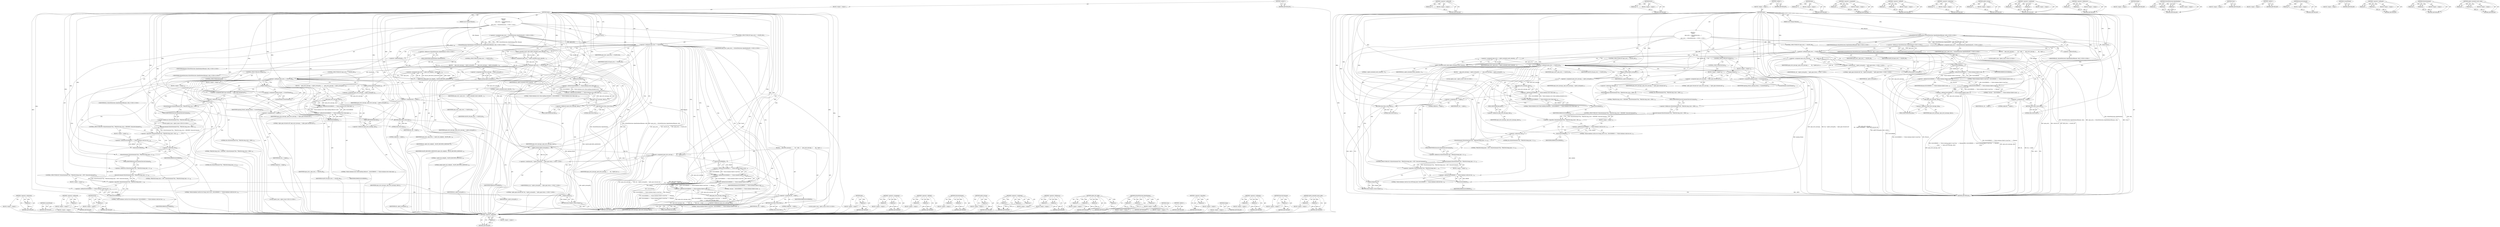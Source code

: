 digraph "sqlite3_extended_result_codes" {
vulnerable_225 [label=<(METHOD,&lt;operator&gt;.logicalNot)>];
vulnerable_226 [label=<(PARAM,p1)>];
vulnerable_227 [label=<(BLOCK,&lt;empty&gt;,&lt;empty&gt;)>];
vulnerable_228 [label=<(METHOD_RETURN,ANY)>];
vulnerable_182 [label=<(METHOD,&lt;operator&gt;.addressOf)>];
vulnerable_183 [label=<(PARAM,p1)>];
vulnerable_184 [label=<(BLOCK,&lt;empty&gt;,&lt;empty&gt;)>];
vulnerable_185 [label=<(METHOD_RETURN,ANY)>];
vulnerable_206 [label=<(METHOD,DLOG)>];
vulnerable_207 [label=<(PARAM,p1)>];
vulnerable_208 [label=<(BLOCK,&lt;empty&gt;,&lt;empty&gt;)>];
vulnerable_209 [label=<(METHOD_RETURN,ANY)>];
vulnerable_6 [label=<(METHOD,&lt;global&gt;)<SUB>1</SUB>>];
vulnerable_7 [label=<(BLOCK,&lt;empty&gt;,&lt;empty&gt;)<SUB>1</SUB>>];
vulnerable_8 [label=<(METHOD,Open)<SUB>1</SUB>>];
vulnerable_9 [label=<(PARAM,const String&amp; filename)<SUB>1</SUB>>];
vulnerable_10 [label="<(BLOCK,{
  Close();

  open_error_ = SQLiteFileSystem:...,{
  Close();

  open_error_ = SQLiteFileSystem:...)<SUB>1</SUB>>"];
vulnerable_11 [label=<(Close,Close())<SUB>2</SUB>>];
vulnerable_12 [label="<(&lt;operator&gt;.assignment,open_error_ = SQLiteFileSystem::OpenDatabase(fi...)<SUB>4</SUB>>"];
vulnerable_13 [label="<(IDENTIFIER,open_error_,open_error_ = SQLiteFileSystem::OpenDatabase(fi...)<SUB>4</SUB>>"];
vulnerable_14 [label="<(SQLiteFileSystem.OpenDatabase,SQLiteFileSystem::OpenDatabase(filename, &amp;db_))<SUB>4</SUB>>"];
vulnerable_15 [label="<(&lt;operator&gt;.fieldAccess,SQLiteFileSystem::OpenDatabase)<SUB>4</SUB>>"];
vulnerable_16 [label="<(IDENTIFIER,SQLiteFileSystem,SQLiteFileSystem::OpenDatabase(filename, &amp;db_))<SUB>4</SUB>>"];
vulnerable_17 [label=<(FIELD_IDENTIFIER,OpenDatabase,OpenDatabase)<SUB>4</SUB>>];
vulnerable_18 [label="<(IDENTIFIER,filename,SQLiteFileSystem::OpenDatabase(filename, &amp;db_))<SUB>4</SUB>>"];
vulnerable_19 [label=<(&lt;operator&gt;.addressOf,&amp;db_)<SUB>4</SUB>>];
vulnerable_20 [label="<(IDENTIFIER,db_,SQLiteFileSystem::OpenDatabase(filename, &amp;db_))<SUB>4</SUB>>"];
vulnerable_21 [label=<(CONTROL_STRUCTURE,IF,if (open_error_ != SQLITE_OK))<SUB>5</SUB>>];
vulnerable_22 [label=<(&lt;operator&gt;.notEquals,open_error_ != SQLITE_OK)<SUB>5</SUB>>];
vulnerable_23 [label=<(IDENTIFIER,open_error_,open_error_ != SQLITE_OK)<SUB>5</SUB>>];
vulnerable_24 [label=<(IDENTIFIER,SQLITE_OK,open_error_ != SQLITE_OK)<SUB>5</SUB>>];
vulnerable_25 [label=<(BLOCK,{
    open_error_message_ =
        db_ ? sqlit...,{
    open_error_message_ =
        db_ ? sqlit...)<SUB>5</SUB>>];
vulnerable_26 [label=<(&lt;operator&gt;.assignment,open_error_message_ =
        db_ ? sqlite3_err...)<SUB>6</SUB>>];
vulnerable_27 [label=<(IDENTIFIER,open_error_message_,open_error_message_ =
        db_ ? sqlite3_err...)<SUB>6</SUB>>];
vulnerable_28 [label="<(&lt;operator&gt;.conditional,db_ ? sqlite3_errmsg(db_) : &quot;sqlite_open return...)<SUB>7</SUB>>"];
vulnerable_29 [label="<(IDENTIFIER,db_,db_ ? sqlite3_errmsg(db_) : &quot;sqlite_open return...)<SUB>7</SUB>>"];
vulnerable_30 [label=<(sqlite3_errmsg,sqlite3_errmsg(db_))<SUB>7</SUB>>];
vulnerable_31 [label=<(IDENTIFIER,db_,sqlite3_errmsg(db_))<SUB>7</SUB>>];
vulnerable_32 [label="<(LITERAL,&quot;sqlite_open returned null&quot;,db_ ? sqlite3_errmsg(db_) : &quot;sqlite_open return...)<SUB>7</SUB>>"];
vulnerable_33 [label=<(&lt;operator&gt;.shiftLeft,DLOG(ERROR) &lt;&lt; &quot;SQLite database failed to load ...)<SUB>8</SUB>>];
vulnerable_34 [label=<(&lt;operator&gt;.shiftLeft,DLOG(ERROR) &lt;&lt; &quot;SQLite database failed to load ...)<SUB>8</SUB>>];
vulnerable_35 [label=<(&lt;operator&gt;.shiftLeft,DLOG(ERROR) &lt;&lt; &quot;SQLite database failed to load ...)<SUB>8</SUB>>];
vulnerable_36 [label=<(&lt;operator&gt;.shiftLeft,DLOG(ERROR) &lt;&lt; &quot;SQLite database failed to load ...)<SUB>8</SUB>>];
vulnerable_37 [label=<(DLOG,DLOG(ERROR))<SUB>8</SUB>>];
vulnerable_38 [label=<(IDENTIFIER,ERROR,DLOG(ERROR))<SUB>8</SUB>>];
vulnerable_39 [label=<(LITERAL,&quot;SQLite database failed to load from &quot;,DLOG(ERROR) &lt;&lt; &quot;SQLite database failed to load ...)<SUB>8</SUB>>];
vulnerable_40 [label=<(IDENTIFIER,filename,DLOG(ERROR) &lt;&lt; &quot;SQLite database failed to load ...)<SUB>8</SUB>>];
vulnerable_41 [label=<(LITERAL,&quot;\nCause - &quot;,DLOG(ERROR) &lt;&lt; &quot;SQLite database failed to load ...)<SUB>9</SUB>>];
vulnerable_42 [label=<(data,open_error_message_.data())<SUB>9</SUB>>];
vulnerable_43 [label=<(&lt;operator&gt;.fieldAccess,open_error_message_.data)<SUB>9</SUB>>];
vulnerable_44 [label=<(IDENTIFIER,open_error_message_,open_error_message_.data())<SUB>9</SUB>>];
vulnerable_45 [label=<(FIELD_IDENTIFIER,data,data)<SUB>9</SUB>>];
vulnerable_46 [label="<(LOCAL,sqlite3_close : sqlite3_close)<SUB>10</SUB>>"];
vulnerable_47 [label=<(&lt;operator&gt;.assignment,db_ = nullptr)<SUB>11</SUB>>];
vulnerable_48 [label=<(IDENTIFIER,db_,db_ = nullptr)<SUB>11</SUB>>];
vulnerable_49 [label=<(LITERAL,nullptr,db_ = nullptr)<SUB>11</SUB>>];
vulnerable_50 [label=<(RETURN,return false;,return false;)<SUB>12</SUB>>];
vulnerable_51 [label=<(LITERAL,false,return false;)<SUB>12</SUB>>];
vulnerable_52 [label=<(&lt;operator&gt;.assignment,open_error_ = sqlite3_extended_result_codes(db_...)<SUB>15</SUB>>];
vulnerable_53 [label=<(IDENTIFIER,open_error_,open_error_ = sqlite3_extended_result_codes(db_...)<SUB>15</SUB>>];
vulnerable_54 [label=<(sqlite3_extended_result_codes,sqlite3_extended_result_codes(db_, 1))<SUB>15</SUB>>];
vulnerable_55 [label=<(IDENTIFIER,db_,sqlite3_extended_result_codes(db_, 1))<SUB>15</SUB>>];
vulnerable_56 [label=<(LITERAL,1,sqlite3_extended_result_codes(db_, 1))<SUB>15</SUB>>];
vulnerable_57 [label=<(CONTROL_STRUCTURE,IF,if (open_error_ != SQLITE_OK))<SUB>16</SUB>>];
vulnerable_58 [label=<(&lt;operator&gt;.notEquals,open_error_ != SQLITE_OK)<SUB>16</SUB>>];
vulnerable_59 [label=<(IDENTIFIER,open_error_,open_error_ != SQLITE_OK)<SUB>16</SUB>>];
vulnerable_60 [label=<(IDENTIFIER,SQLITE_OK,open_error_ != SQLITE_OK)<SUB>16</SUB>>];
vulnerable_61 [label=<(BLOCK,{
    open_error_message_ = sqlite3_errmsg(db_)...,{
    open_error_message_ = sqlite3_errmsg(db_)...)<SUB>16</SUB>>];
vulnerable_62 [label=<(&lt;operator&gt;.assignment,open_error_message_ = sqlite3_errmsg(db_))<SUB>17</SUB>>];
vulnerable_63 [label=<(IDENTIFIER,open_error_message_,open_error_message_ = sqlite3_errmsg(db_))<SUB>17</SUB>>];
vulnerable_64 [label=<(sqlite3_errmsg,sqlite3_errmsg(db_))<SUB>17</SUB>>];
vulnerable_65 [label=<(IDENTIFIER,db_,sqlite3_errmsg(db_))<SUB>17</SUB>>];
vulnerable_66 [label=<(&lt;operator&gt;.shiftLeft,DLOG(ERROR) &lt;&lt; &quot;SQLite database error when enab...)<SUB>18</SUB>>];
vulnerable_67 [label=<(&lt;operator&gt;.shiftLeft,DLOG(ERROR) &lt;&lt; &quot;SQLite database error when enab...)<SUB>18</SUB>>];
vulnerable_68 [label=<(DLOG,DLOG(ERROR))<SUB>18</SUB>>];
vulnerable_69 [label=<(IDENTIFIER,ERROR,DLOG(ERROR))<SUB>18</SUB>>];
vulnerable_70 [label=<(LITERAL,&quot;SQLite database error when enabling extended e...,DLOG(ERROR) &lt;&lt; &quot;SQLite database error when enab...)<SUB>18</SUB>>];
vulnerable_71 [label=<(data,open_error_message_.data())<SUB>19</SUB>>];
vulnerable_72 [label=<(&lt;operator&gt;.fieldAccess,open_error_message_.data)<SUB>19</SUB>>];
vulnerable_73 [label=<(IDENTIFIER,open_error_message_,open_error_message_.data())<SUB>19</SUB>>];
vulnerable_74 [label=<(FIELD_IDENTIFIER,data,data)<SUB>19</SUB>>];
vulnerable_75 [label="<(LOCAL,sqlite3_close : sqlite3_close)<SUB>20</SUB>>"];
vulnerable_76 [label=<(&lt;operator&gt;.assignment,db_ = nullptr)<SUB>21</SUB>>];
vulnerable_77 [label=<(IDENTIFIER,db_,db_ = nullptr)<SUB>21</SUB>>];
vulnerable_78 [label=<(LITERAL,nullptr,db_ = nullptr)<SUB>21</SUB>>];
vulnerable_79 [label=<(RETURN,return false;,return false;)<SUB>22</SUB>>];
vulnerable_80 [label=<(LITERAL,false,return false;)<SUB>22</SUB>>];
vulnerable_81 [label=<(CONTROL_STRUCTURE,IF,if (IsOpen()))<SUB>25</SUB>>];
vulnerable_82 [label=<(IsOpen,IsOpen())<SUB>25</SUB>>];
vulnerable_83 [label=<(BLOCK,&lt;empty&gt;,&lt;empty&gt;)<SUB>26</SUB>>];
vulnerable_84 [label=<(&lt;operator&gt;.assignment,opening_thread_ = CurrentThread())<SUB>26</SUB>>];
vulnerable_85 [label=<(IDENTIFIER,opening_thread_,opening_thread_ = CurrentThread())<SUB>26</SUB>>];
vulnerable_86 [label=<(CurrentThread,CurrentThread())<SUB>26</SUB>>];
vulnerable_87 [label=<(CONTROL_STRUCTURE,ELSE,else)<SUB>28</SUB>>];
vulnerable_88 [label=<(BLOCK,&lt;empty&gt;,&lt;empty&gt;)<SUB>28</SUB>>];
vulnerable_89 [label=<(&lt;operator&gt;.assignment,open_error_message_ = &quot;sqlite_open returned null&quot;)<SUB>28</SUB>>];
vulnerable_90 [label=<(IDENTIFIER,open_error_message_,open_error_message_ = &quot;sqlite_open returned null&quot;)<SUB>28</SUB>>];
vulnerable_91 [label=<(LITERAL,&quot;sqlite_open returned null&quot;,open_error_message_ = &quot;sqlite_open returned null&quot;)<SUB>28</SUB>>];
vulnerable_92 [label=<(CONTROL_STRUCTURE,IF,if (!SQLiteStatement(*this, &quot;PRAGMA temp_store = MEMORY;&quot;).ExecuteCommand()))<SUB>30</SUB>>];
vulnerable_93 [label=<(&lt;operator&gt;.logicalNot,!SQLiteStatement(*this, &quot;PRAGMA temp_store = ME...)<SUB>30</SUB>>];
vulnerable_94 [label=<(ExecuteCommand,SQLiteStatement(*this, &quot;PRAGMA temp_store = MEM...)<SUB>30</SUB>>];
vulnerable_95 [label=<(&lt;operator&gt;.fieldAccess,SQLiteStatement(*this, &quot;PRAGMA temp_store = MEM...)<SUB>30</SUB>>];
vulnerable_96 [label=<(SQLiteStatement,SQLiteStatement(*this, &quot;PRAGMA temp_store = MEM...)<SUB>30</SUB>>];
vulnerable_97 [label=<(&lt;operator&gt;.indirection,*this)<SUB>30</SUB>>];
vulnerable_98 [label=<(LITERAL,this,SQLiteStatement(*this, &quot;PRAGMA temp_store = MEM...)<SUB>30</SUB>>];
vulnerable_99 [label=<(LITERAL,&quot;PRAGMA temp_store = MEMORY;&quot;,SQLiteStatement(*this, &quot;PRAGMA temp_store = MEM...)<SUB>30</SUB>>];
vulnerable_100 [label=<(FIELD_IDENTIFIER,ExecuteCommand,ExecuteCommand)<SUB>30</SUB>>];
vulnerable_101 [label=<(BLOCK,&lt;empty&gt;,&lt;empty&gt;)<SUB>31</SUB>>];
vulnerable_102 [label=<(&lt;operator&gt;.shiftLeft,DLOG(ERROR) &lt;&lt; &quot;SQLite database could not set t...)<SUB>31</SUB>>];
vulnerable_103 [label=<(DLOG,DLOG(ERROR))<SUB>31</SUB>>];
vulnerable_104 [label=<(IDENTIFIER,ERROR,DLOG(ERROR))<SUB>31</SUB>>];
vulnerable_105 [label=<(LITERAL,&quot;SQLite database could not set temp_store to me...,DLOG(ERROR) &lt;&lt; &quot;SQLite database could not set t...)<SUB>31</SUB>>];
vulnerable_106 [label=<(CONTROL_STRUCTURE,IF,if (!SQLiteStatement(*this, &quot;PRAGMA foreign_keys = OFF;&quot;).ExecuteCommand()))<SUB>33</SUB>>];
vulnerable_107 [label=<(&lt;operator&gt;.logicalNot,!SQLiteStatement(*this, &quot;PRAGMA foreign_keys = ...)<SUB>33</SUB>>];
vulnerable_108 [label=<(ExecuteCommand,SQLiteStatement(*this, &quot;PRAGMA foreign_keys = O...)<SUB>33</SUB>>];
vulnerable_109 [label=<(&lt;operator&gt;.fieldAccess,SQLiteStatement(*this, &quot;PRAGMA foreign_keys = O...)<SUB>33</SUB>>];
vulnerable_110 [label=<(SQLiteStatement,SQLiteStatement(*this, &quot;PRAGMA foreign_keys = O...)<SUB>33</SUB>>];
vulnerable_111 [label=<(&lt;operator&gt;.indirection,*this)<SUB>33</SUB>>];
vulnerable_112 [label=<(LITERAL,this,SQLiteStatement(*this, &quot;PRAGMA foreign_keys = O...)<SUB>33</SUB>>];
vulnerable_113 [label=<(LITERAL,&quot;PRAGMA foreign_keys = OFF;&quot;,SQLiteStatement(*this, &quot;PRAGMA foreign_keys = O...)<SUB>33</SUB>>];
vulnerable_114 [label=<(FIELD_IDENTIFIER,ExecuteCommand,ExecuteCommand)<SUB>33</SUB>>];
vulnerable_115 [label=<(BLOCK,&lt;empty&gt;,&lt;empty&gt;)<SUB>34</SUB>>];
vulnerable_116 [label=<(&lt;operator&gt;.shiftLeft,DLOG(ERROR) &lt;&lt; &quot;SQLite database could not turn ...)<SUB>34</SUB>>];
vulnerable_117 [label=<(DLOG,DLOG(ERROR))<SUB>34</SUB>>];
vulnerable_118 [label=<(IDENTIFIER,ERROR,DLOG(ERROR))<SUB>34</SUB>>];
vulnerable_119 [label=<(LITERAL,&quot;SQLite database could not turn off foreign_keys&quot;,DLOG(ERROR) &lt;&lt; &quot;SQLite database could not turn ...)<SUB>34</SUB>>];
vulnerable_120 [label=<(RETURN,return IsOpen();,return IsOpen();)<SUB>36</SUB>>];
vulnerable_121 [label=<(IsOpen,IsOpen())<SUB>36</SUB>>];
vulnerable_122 [label=<(METHOD_RETURN,bool)<SUB>1</SUB>>];
vulnerable_124 [label=<(METHOD_RETURN,ANY)<SUB>1</SUB>>];
vulnerable_210 [label=<(METHOD,data)>];
vulnerable_211 [label=<(PARAM,p1)>];
vulnerable_212 [label=<(BLOCK,&lt;empty&gt;,&lt;empty&gt;)>];
vulnerable_213 [label=<(METHOD_RETURN,ANY)>];
vulnerable_166 [label=<(METHOD,&lt;operator&gt;.assignment)>];
vulnerable_167 [label=<(PARAM,p1)>];
vulnerable_168 [label=<(PARAM,p2)>];
vulnerable_169 [label=<(BLOCK,&lt;empty&gt;,&lt;empty&gt;)>];
vulnerable_170 [label=<(METHOD_RETURN,ANY)>];
vulnerable_201 [label=<(METHOD,&lt;operator&gt;.shiftLeft)>];
vulnerable_202 [label=<(PARAM,p1)>];
vulnerable_203 [label=<(PARAM,p2)>];
vulnerable_204 [label=<(BLOCK,&lt;empty&gt;,&lt;empty&gt;)>];
vulnerable_205 [label=<(METHOD_RETURN,ANY)>];
vulnerable_238 [label=<(METHOD,&lt;operator&gt;.indirection)>];
vulnerable_239 [label=<(PARAM,p1)>];
vulnerable_240 [label=<(BLOCK,&lt;empty&gt;,&lt;empty&gt;)>];
vulnerable_241 [label=<(METHOD_RETURN,ANY)>];
vulnerable_197 [label=<(METHOD,sqlite3_errmsg)>];
vulnerable_198 [label=<(PARAM,p1)>];
vulnerable_199 [label=<(BLOCK,&lt;empty&gt;,&lt;empty&gt;)>];
vulnerable_200 [label=<(METHOD_RETURN,ANY)>];
vulnerable_191 [label=<(METHOD,&lt;operator&gt;.conditional)>];
vulnerable_192 [label=<(PARAM,p1)>];
vulnerable_193 [label=<(PARAM,p2)>];
vulnerable_194 [label=<(PARAM,p3)>];
vulnerable_195 [label=<(BLOCK,&lt;empty&gt;,&lt;empty&gt;)>];
vulnerable_196 [label=<(METHOD_RETURN,ANY)>];
vulnerable_177 [label=<(METHOD,&lt;operator&gt;.fieldAccess)>];
vulnerable_178 [label=<(PARAM,p1)>];
vulnerable_179 [label=<(PARAM,p2)>];
vulnerable_180 [label=<(BLOCK,&lt;empty&gt;,&lt;empty&gt;)>];
vulnerable_181 [label=<(METHOD_RETURN,ANY)>];
vulnerable_219 [label=<(METHOD,IsOpen)>];
vulnerable_220 [label=<(BLOCK,&lt;empty&gt;,&lt;empty&gt;)>];
vulnerable_221 [label=<(METHOD_RETURN,ANY)>];
vulnerable_171 [label=<(METHOD,SQLiteFileSystem.OpenDatabase)>];
vulnerable_172 [label=<(PARAM,p1)>];
vulnerable_173 [label=<(PARAM,p2)>];
vulnerable_174 [label=<(PARAM,p3)>];
vulnerable_175 [label=<(BLOCK,&lt;empty&gt;,&lt;empty&gt;)>];
vulnerable_176 [label=<(METHOD_RETURN,ANY)>];
vulnerable_163 [label=<(METHOD,Close)>];
vulnerable_164 [label=<(BLOCK,&lt;empty&gt;,&lt;empty&gt;)>];
vulnerable_165 [label=<(METHOD_RETURN,ANY)>];
vulnerable_157 [label=<(METHOD,&lt;global&gt;)<SUB>1</SUB>>];
vulnerable_158 [label=<(BLOCK,&lt;empty&gt;,&lt;empty&gt;)>];
vulnerable_159 [label=<(METHOD_RETURN,ANY)>];
vulnerable_229 [label=<(METHOD,ExecuteCommand)>];
vulnerable_230 [label=<(PARAM,p1)>];
vulnerable_231 [label=<(BLOCK,&lt;empty&gt;,&lt;empty&gt;)>];
vulnerable_232 [label=<(METHOD_RETURN,ANY)>];
vulnerable_222 [label=<(METHOD,CurrentThread)>];
vulnerable_223 [label=<(BLOCK,&lt;empty&gt;,&lt;empty&gt;)>];
vulnerable_224 [label=<(METHOD_RETURN,ANY)>];
vulnerable_186 [label=<(METHOD,&lt;operator&gt;.notEquals)>];
vulnerable_187 [label=<(PARAM,p1)>];
vulnerable_188 [label=<(PARAM,p2)>];
vulnerable_189 [label=<(BLOCK,&lt;empty&gt;,&lt;empty&gt;)>];
vulnerable_190 [label=<(METHOD_RETURN,ANY)>];
vulnerable_233 [label=<(METHOD,SQLiteStatement)>];
vulnerable_234 [label=<(PARAM,p1)>];
vulnerable_235 [label=<(PARAM,p2)>];
vulnerable_236 [label=<(BLOCK,&lt;empty&gt;,&lt;empty&gt;)>];
vulnerable_237 [label=<(METHOD_RETURN,ANY)>];
vulnerable_214 [label=<(METHOD,sqlite3_extended_result_codes)>];
vulnerable_215 [label=<(PARAM,p1)>];
vulnerable_216 [label=<(PARAM,p2)>];
vulnerable_217 [label=<(BLOCK,&lt;empty&gt;,&lt;empty&gt;)>];
vulnerable_218 [label=<(METHOD_RETURN,ANY)>];
fixed_278 [label=<(METHOD,&lt;operator&gt;.indirection)>];
fixed_279 [label=<(PARAM,p1)>];
fixed_280 [label=<(BLOCK,&lt;empty&gt;,&lt;empty&gt;)>];
fixed_281 [label=<(METHOD_RETURN,ANY)>];
fixed_262 [label=<(METHOD,CurrentThread)>];
fixed_263 [label=<(BLOCK,&lt;empty&gt;,&lt;empty&gt;)>];
fixed_264 [label=<(METHOD_RETURN,ANY)>];
fixed_215 [label=<(METHOD,&lt;operator&gt;.addressOf)>];
fixed_216 [label=<(PARAM,p1)>];
fixed_217 [label=<(BLOCK,&lt;empty&gt;,&lt;empty&gt;)>];
fixed_218 [label=<(METHOD_RETURN,ANY)>];
fixed_239 [label=<(METHOD,DLOG)>];
fixed_240 [label=<(PARAM,p1)>];
fixed_241 [label=<(BLOCK,&lt;empty&gt;,&lt;empty&gt;)>];
fixed_242 [label=<(METHOD_RETURN,ANY)>];
fixed_6 [label=<(METHOD,&lt;global&gt;)<SUB>1</SUB>>];
fixed_7 [label=<(BLOCK,&lt;empty&gt;,&lt;empty&gt;)<SUB>1</SUB>>];
fixed_8 [label=<(METHOD,Open)<SUB>1</SUB>>];
fixed_9 [label=<(PARAM,const String&amp; filename)<SUB>1</SUB>>];
fixed_10 [label="<(BLOCK,{
  Close();

  open_error_ = SQLiteFileSystem:...,{
  Close();

  open_error_ = SQLiteFileSystem:...)<SUB>1</SUB>>"];
fixed_11 [label=<(Close,Close())<SUB>2</SUB>>];
fixed_12 [label="<(&lt;operator&gt;.assignment,open_error_ = SQLiteFileSystem::OpenDatabase(fi...)<SUB>4</SUB>>"];
fixed_13 [label="<(IDENTIFIER,open_error_,open_error_ = SQLiteFileSystem::OpenDatabase(fi...)<SUB>4</SUB>>"];
fixed_14 [label="<(SQLiteFileSystem.OpenDatabase,SQLiteFileSystem::OpenDatabase(filename, &amp;db_))<SUB>4</SUB>>"];
fixed_15 [label="<(&lt;operator&gt;.fieldAccess,SQLiteFileSystem::OpenDatabase)<SUB>4</SUB>>"];
fixed_16 [label="<(IDENTIFIER,SQLiteFileSystem,SQLiteFileSystem::OpenDatabase(filename, &amp;db_))<SUB>4</SUB>>"];
fixed_17 [label=<(FIELD_IDENTIFIER,OpenDatabase,OpenDatabase)<SUB>4</SUB>>];
fixed_18 [label="<(IDENTIFIER,filename,SQLiteFileSystem::OpenDatabase(filename, &amp;db_))<SUB>4</SUB>>"];
fixed_19 [label=<(&lt;operator&gt;.addressOf,&amp;db_)<SUB>4</SUB>>];
fixed_20 [label="<(IDENTIFIER,db_,SQLiteFileSystem::OpenDatabase(filename, &amp;db_))<SUB>4</SUB>>"];
fixed_21 [label=<(CONTROL_STRUCTURE,IF,if (open_error_ != SQLITE_OK))<SUB>5</SUB>>];
fixed_22 [label=<(&lt;operator&gt;.notEquals,open_error_ != SQLITE_OK)<SUB>5</SUB>>];
fixed_23 [label=<(IDENTIFIER,open_error_,open_error_ != SQLITE_OK)<SUB>5</SUB>>];
fixed_24 [label=<(IDENTIFIER,SQLITE_OK,open_error_ != SQLITE_OK)<SUB>5</SUB>>];
fixed_25 [label=<(BLOCK,{
    open_error_message_ =
        db_ ? sqlit...,{
    open_error_message_ =
        db_ ? sqlit...)<SUB>5</SUB>>];
fixed_26 [label=<(&lt;operator&gt;.assignment,open_error_message_ =
        db_ ? sqlite3_err...)<SUB>6</SUB>>];
fixed_27 [label=<(IDENTIFIER,open_error_message_,open_error_message_ =
        db_ ? sqlite3_err...)<SUB>6</SUB>>];
fixed_28 [label="<(&lt;operator&gt;.conditional,db_ ? sqlite3_errmsg(db_) : &quot;sqlite_open return...)<SUB>7</SUB>>"];
fixed_29 [label="<(IDENTIFIER,db_,db_ ? sqlite3_errmsg(db_) : &quot;sqlite_open return...)<SUB>7</SUB>>"];
fixed_30 [label=<(sqlite3_errmsg,sqlite3_errmsg(db_))<SUB>7</SUB>>];
fixed_31 [label=<(IDENTIFIER,db_,sqlite3_errmsg(db_))<SUB>7</SUB>>];
fixed_32 [label="<(LITERAL,&quot;sqlite_open returned null&quot;,db_ ? sqlite3_errmsg(db_) : &quot;sqlite_open return...)<SUB>7</SUB>>"];
fixed_33 [label=<(&lt;operator&gt;.shiftLeft,DLOG(ERROR) &lt;&lt; &quot;SQLite database failed to load ...)<SUB>8</SUB>>];
fixed_34 [label=<(&lt;operator&gt;.shiftLeft,DLOG(ERROR) &lt;&lt; &quot;SQLite database failed to load ...)<SUB>8</SUB>>];
fixed_35 [label=<(&lt;operator&gt;.shiftLeft,DLOG(ERROR) &lt;&lt; &quot;SQLite database failed to load ...)<SUB>8</SUB>>];
fixed_36 [label=<(&lt;operator&gt;.shiftLeft,DLOG(ERROR) &lt;&lt; &quot;SQLite database failed to load ...)<SUB>8</SUB>>];
fixed_37 [label=<(DLOG,DLOG(ERROR))<SUB>8</SUB>>];
fixed_38 [label=<(IDENTIFIER,ERROR,DLOG(ERROR))<SUB>8</SUB>>];
fixed_39 [label=<(LITERAL,&quot;SQLite database failed to load from &quot;,DLOG(ERROR) &lt;&lt; &quot;SQLite database failed to load ...)<SUB>8</SUB>>];
fixed_40 [label=<(IDENTIFIER,filename,DLOG(ERROR) &lt;&lt; &quot;SQLite database failed to load ...)<SUB>8</SUB>>];
fixed_41 [label=<(LITERAL,&quot;\nCause - &quot;,DLOG(ERROR) &lt;&lt; &quot;SQLite database failed to load ...)<SUB>9</SUB>>];
fixed_42 [label=<(data,open_error_message_.data())<SUB>9</SUB>>];
fixed_43 [label=<(&lt;operator&gt;.fieldAccess,open_error_message_.data)<SUB>9</SUB>>];
fixed_44 [label=<(IDENTIFIER,open_error_message_,open_error_message_.data())<SUB>9</SUB>>];
fixed_45 [label=<(FIELD_IDENTIFIER,data,data)<SUB>9</SUB>>];
fixed_46 [label="<(LOCAL,sqlite3_close : sqlite3_close)<SUB>10</SUB>>"];
fixed_47 [label=<(&lt;operator&gt;.assignment,db_ = nullptr)<SUB>11</SUB>>];
fixed_48 [label=<(IDENTIFIER,db_,db_ = nullptr)<SUB>11</SUB>>];
fixed_49 [label=<(LITERAL,nullptr,db_ = nullptr)<SUB>11</SUB>>];
fixed_50 [label=<(RETURN,return false;,return false;)<SUB>12</SUB>>];
fixed_51 [label=<(LITERAL,false,return false;)<SUB>12</SUB>>];
fixed_52 [label=<(&lt;operator&gt;.assignment,open_error_ = sqlite3_extended_result_codes(db_...)<SUB>15</SUB>>];
fixed_53 [label=<(IDENTIFIER,open_error_,open_error_ = sqlite3_extended_result_codes(db_...)<SUB>15</SUB>>];
fixed_54 [label=<(sqlite3_extended_result_codes,sqlite3_extended_result_codes(db_, 1))<SUB>15</SUB>>];
fixed_55 [label=<(IDENTIFIER,db_,sqlite3_extended_result_codes(db_, 1))<SUB>15</SUB>>];
fixed_56 [label=<(LITERAL,1,sqlite3_extended_result_codes(db_, 1))<SUB>15</SUB>>];
fixed_57 [label=<(CONTROL_STRUCTURE,IF,if (open_error_ != SQLITE_OK))<SUB>16</SUB>>];
fixed_58 [label=<(&lt;operator&gt;.notEquals,open_error_ != SQLITE_OK)<SUB>16</SUB>>];
fixed_59 [label=<(IDENTIFIER,open_error_,open_error_ != SQLITE_OK)<SUB>16</SUB>>];
fixed_60 [label=<(IDENTIFIER,SQLITE_OK,open_error_ != SQLITE_OK)<SUB>16</SUB>>];
fixed_61 [label=<(BLOCK,{
    open_error_message_ = sqlite3_errmsg(db_)...,{
    open_error_message_ = sqlite3_errmsg(db_)...)<SUB>16</SUB>>];
fixed_62 [label=<(&lt;operator&gt;.assignment,open_error_message_ = sqlite3_errmsg(db_))<SUB>17</SUB>>];
fixed_63 [label=<(IDENTIFIER,open_error_message_,open_error_message_ = sqlite3_errmsg(db_))<SUB>17</SUB>>];
fixed_64 [label=<(sqlite3_errmsg,sqlite3_errmsg(db_))<SUB>17</SUB>>];
fixed_65 [label=<(IDENTIFIER,db_,sqlite3_errmsg(db_))<SUB>17</SUB>>];
fixed_66 [label=<(&lt;operator&gt;.shiftLeft,DLOG(ERROR) &lt;&lt; &quot;SQLite database error when enab...)<SUB>18</SUB>>];
fixed_67 [label=<(&lt;operator&gt;.shiftLeft,DLOG(ERROR) &lt;&lt; &quot;SQLite database error when enab...)<SUB>18</SUB>>];
fixed_68 [label=<(DLOG,DLOG(ERROR))<SUB>18</SUB>>];
fixed_69 [label=<(IDENTIFIER,ERROR,DLOG(ERROR))<SUB>18</SUB>>];
fixed_70 [label=<(LITERAL,&quot;SQLite database error when enabling extended e...,DLOG(ERROR) &lt;&lt; &quot;SQLite database error when enab...)<SUB>18</SUB>>];
fixed_71 [label=<(data,open_error_message_.data())<SUB>19</SUB>>];
fixed_72 [label=<(&lt;operator&gt;.fieldAccess,open_error_message_.data)<SUB>19</SUB>>];
fixed_73 [label=<(IDENTIFIER,open_error_message_,open_error_message_.data())<SUB>19</SUB>>];
fixed_74 [label=<(FIELD_IDENTIFIER,data,data)<SUB>19</SUB>>];
fixed_75 [label="<(LOCAL,sqlite3_close : sqlite3_close)<SUB>20</SUB>>"];
fixed_76 [label=<(&lt;operator&gt;.assignment,db_ = nullptr)<SUB>21</SUB>>];
fixed_77 [label=<(IDENTIFIER,db_,db_ = nullptr)<SUB>21</SUB>>];
fixed_78 [label=<(LITERAL,nullptr,db_ = nullptr)<SUB>21</SUB>>];
fixed_79 [label=<(RETURN,return false;,return false;)<SUB>22</SUB>>];
fixed_80 [label=<(LITERAL,false,return false;)<SUB>22</SUB>>];
fixed_81 [label=<(&lt;operator&gt;.assignment,open_error_ = sqlite3_db_config(db_, SQLITE_DBC...)<SUB>28</SUB>>];
fixed_82 [label=<(IDENTIFIER,open_error_,open_error_ = sqlite3_db_config(db_, SQLITE_DBC...)<SUB>28</SUB>>];
fixed_83 [label=<(sqlite3_db_config,sqlite3_db_config(db_, SQLITE_DBCONFIG_DEFENSIV...)<SUB>28</SUB>>];
fixed_84 [label=<(IDENTIFIER,db_,sqlite3_db_config(db_, SQLITE_DBCONFIG_DEFENSIV...)<SUB>28</SUB>>];
fixed_85 [label=<(IDENTIFIER,SQLITE_DBCONFIG_DEFENSIVE,sqlite3_db_config(db_, SQLITE_DBCONFIG_DEFENSIV...)<SUB>28</SUB>>];
fixed_86 [label=<(LITERAL,1,sqlite3_db_config(db_, SQLITE_DBCONFIG_DEFENSIV...)<SUB>28</SUB>>];
fixed_87 [label=<(LITERAL,nullptr,sqlite3_db_config(db_, SQLITE_DBCONFIG_DEFENSIV...)<SUB>28</SUB>>];
fixed_88 [label=<(CONTROL_STRUCTURE,IF,if (open_error_ != SQLITE_OK))<SUB>29</SUB>>];
fixed_89 [label=<(&lt;operator&gt;.notEquals,open_error_ != SQLITE_OK)<SUB>29</SUB>>];
fixed_90 [label=<(IDENTIFIER,open_error_,open_error_ != SQLITE_OK)<SUB>29</SUB>>];
fixed_91 [label=<(IDENTIFIER,SQLITE_OK,open_error_ != SQLITE_OK)<SUB>29</SUB>>];
fixed_92 [label=<(BLOCK,{
    open_error_message_ = sqlite3_errmsg(db_)...,{
    open_error_message_ = sqlite3_errmsg(db_)...)<SUB>29</SUB>>];
fixed_93 [label=<(&lt;operator&gt;.assignment,open_error_message_ = sqlite3_errmsg(db_))<SUB>30</SUB>>];
fixed_94 [label=<(IDENTIFIER,open_error_message_,open_error_message_ = sqlite3_errmsg(db_))<SUB>30</SUB>>];
fixed_95 [label=<(sqlite3_errmsg,sqlite3_errmsg(db_))<SUB>30</SUB>>];
fixed_96 [label=<(IDENTIFIER,db_,sqlite3_errmsg(db_))<SUB>30</SUB>>];
fixed_97 [label=<(&lt;operator&gt;.shiftLeft,DLOG(ERROR) &lt;&lt; &quot;SQLite database error when enab...)<SUB>31</SUB>>];
fixed_98 [label=<(&lt;operator&gt;.shiftLeft,DLOG(ERROR) &lt;&lt; &quot;SQLite database error when enab...)<SUB>31</SUB>>];
fixed_99 [label=<(DLOG,DLOG(ERROR))<SUB>31</SUB>>];
fixed_100 [label=<(IDENTIFIER,ERROR,DLOG(ERROR))<SUB>31</SUB>>];
fixed_101 [label=<(LITERAL,&quot;SQLite database error when enabling defensive ...,DLOG(ERROR) &lt;&lt; &quot;SQLite database error when enab...)<SUB>31</SUB>>];
fixed_102 [label=<(data,open_error_message_.data())<SUB>32</SUB>>];
fixed_103 [label=<(&lt;operator&gt;.fieldAccess,open_error_message_.data)<SUB>32</SUB>>];
fixed_104 [label=<(IDENTIFIER,open_error_message_,open_error_message_.data())<SUB>32</SUB>>];
fixed_105 [label=<(FIELD_IDENTIFIER,data,data)<SUB>32</SUB>>];
fixed_106 [label="<(LOCAL,sqlite3_close : sqlite3_close)<SUB>33</SUB>>"];
fixed_107 [label=<(&lt;operator&gt;.assignment,db_ = nullptr)<SUB>34</SUB>>];
fixed_108 [label=<(IDENTIFIER,db_,db_ = nullptr)<SUB>34</SUB>>];
fixed_109 [label=<(LITERAL,nullptr,db_ = nullptr)<SUB>34</SUB>>];
fixed_110 [label=<(RETURN,return false;,return false;)<SUB>35</SUB>>];
fixed_111 [label=<(LITERAL,false,return false;)<SUB>35</SUB>>];
fixed_112 [label=<(CONTROL_STRUCTURE,IF,if (IsOpen()))<SUB>38</SUB>>];
fixed_113 [label=<(IsOpen,IsOpen())<SUB>38</SUB>>];
fixed_114 [label=<(BLOCK,&lt;empty&gt;,&lt;empty&gt;)<SUB>39</SUB>>];
fixed_115 [label=<(&lt;operator&gt;.assignment,opening_thread_ = CurrentThread())<SUB>39</SUB>>];
fixed_116 [label=<(IDENTIFIER,opening_thread_,opening_thread_ = CurrentThread())<SUB>39</SUB>>];
fixed_117 [label=<(CurrentThread,CurrentThread())<SUB>39</SUB>>];
fixed_118 [label=<(CONTROL_STRUCTURE,ELSE,else)<SUB>41</SUB>>];
fixed_119 [label=<(BLOCK,&lt;empty&gt;,&lt;empty&gt;)<SUB>41</SUB>>];
fixed_120 [label=<(&lt;operator&gt;.assignment,open_error_message_ = &quot;sqlite_open returned null&quot;)<SUB>41</SUB>>];
fixed_121 [label=<(IDENTIFIER,open_error_message_,open_error_message_ = &quot;sqlite_open returned null&quot;)<SUB>41</SUB>>];
fixed_122 [label=<(LITERAL,&quot;sqlite_open returned null&quot;,open_error_message_ = &quot;sqlite_open returned null&quot;)<SUB>41</SUB>>];
fixed_123 [label=<(CONTROL_STRUCTURE,IF,if (!SQLiteStatement(*this, &quot;PRAGMA temp_store = MEMORY;&quot;).ExecuteCommand()))<SUB>43</SUB>>];
fixed_124 [label=<(&lt;operator&gt;.logicalNot,!SQLiteStatement(*this, &quot;PRAGMA temp_store = ME...)<SUB>43</SUB>>];
fixed_125 [label=<(ExecuteCommand,SQLiteStatement(*this, &quot;PRAGMA temp_store = MEM...)<SUB>43</SUB>>];
fixed_126 [label=<(&lt;operator&gt;.fieldAccess,SQLiteStatement(*this, &quot;PRAGMA temp_store = MEM...)<SUB>43</SUB>>];
fixed_127 [label=<(SQLiteStatement,SQLiteStatement(*this, &quot;PRAGMA temp_store = MEM...)<SUB>43</SUB>>];
fixed_128 [label=<(&lt;operator&gt;.indirection,*this)<SUB>43</SUB>>];
fixed_129 [label=<(LITERAL,this,SQLiteStatement(*this, &quot;PRAGMA temp_store = MEM...)<SUB>43</SUB>>];
fixed_130 [label=<(LITERAL,&quot;PRAGMA temp_store = MEMORY;&quot;,SQLiteStatement(*this, &quot;PRAGMA temp_store = MEM...)<SUB>43</SUB>>];
fixed_131 [label=<(FIELD_IDENTIFIER,ExecuteCommand,ExecuteCommand)<SUB>43</SUB>>];
fixed_132 [label=<(BLOCK,&lt;empty&gt;,&lt;empty&gt;)<SUB>44</SUB>>];
fixed_133 [label=<(&lt;operator&gt;.shiftLeft,DLOG(ERROR) &lt;&lt; &quot;SQLite database could not set t...)<SUB>44</SUB>>];
fixed_134 [label=<(DLOG,DLOG(ERROR))<SUB>44</SUB>>];
fixed_135 [label=<(IDENTIFIER,ERROR,DLOG(ERROR))<SUB>44</SUB>>];
fixed_136 [label=<(LITERAL,&quot;SQLite database could not set temp_store to me...,DLOG(ERROR) &lt;&lt; &quot;SQLite database could not set t...)<SUB>44</SUB>>];
fixed_137 [label=<(CONTROL_STRUCTURE,IF,if (!SQLiteStatement(*this, &quot;PRAGMA foreign_keys = OFF;&quot;).ExecuteCommand()))<SUB>46</SUB>>];
fixed_138 [label=<(&lt;operator&gt;.logicalNot,!SQLiteStatement(*this, &quot;PRAGMA foreign_keys = ...)<SUB>46</SUB>>];
fixed_139 [label=<(ExecuteCommand,SQLiteStatement(*this, &quot;PRAGMA foreign_keys = O...)<SUB>46</SUB>>];
fixed_140 [label=<(&lt;operator&gt;.fieldAccess,SQLiteStatement(*this, &quot;PRAGMA foreign_keys = O...)<SUB>46</SUB>>];
fixed_141 [label=<(SQLiteStatement,SQLiteStatement(*this, &quot;PRAGMA foreign_keys = O...)<SUB>46</SUB>>];
fixed_142 [label=<(&lt;operator&gt;.indirection,*this)<SUB>46</SUB>>];
fixed_143 [label=<(LITERAL,this,SQLiteStatement(*this, &quot;PRAGMA foreign_keys = O...)<SUB>46</SUB>>];
fixed_144 [label=<(LITERAL,&quot;PRAGMA foreign_keys = OFF;&quot;,SQLiteStatement(*this, &quot;PRAGMA foreign_keys = O...)<SUB>46</SUB>>];
fixed_145 [label=<(FIELD_IDENTIFIER,ExecuteCommand,ExecuteCommand)<SUB>46</SUB>>];
fixed_146 [label=<(BLOCK,&lt;empty&gt;,&lt;empty&gt;)<SUB>47</SUB>>];
fixed_147 [label=<(&lt;operator&gt;.shiftLeft,DLOG(ERROR) &lt;&lt; &quot;SQLite database could not turn ...)<SUB>47</SUB>>];
fixed_148 [label=<(DLOG,DLOG(ERROR))<SUB>47</SUB>>];
fixed_149 [label=<(IDENTIFIER,ERROR,DLOG(ERROR))<SUB>47</SUB>>];
fixed_150 [label=<(LITERAL,&quot;SQLite database could not turn off foreign_keys&quot;,DLOG(ERROR) &lt;&lt; &quot;SQLite database could not turn ...)<SUB>47</SUB>>];
fixed_151 [label=<(RETURN,return IsOpen();,return IsOpen();)<SUB>49</SUB>>];
fixed_152 [label=<(IsOpen,IsOpen())<SUB>49</SUB>>];
fixed_153 [label=<(METHOD_RETURN,bool)<SUB>1</SUB>>];
fixed_155 [label=<(METHOD_RETURN,ANY)<SUB>1</SUB>>];
fixed_243 [label=<(METHOD,data)>];
fixed_244 [label=<(PARAM,p1)>];
fixed_245 [label=<(BLOCK,&lt;empty&gt;,&lt;empty&gt;)>];
fixed_246 [label=<(METHOD_RETURN,ANY)>];
fixed_199 [label=<(METHOD,&lt;operator&gt;.assignment)>];
fixed_200 [label=<(PARAM,p1)>];
fixed_201 [label=<(PARAM,p2)>];
fixed_202 [label=<(BLOCK,&lt;empty&gt;,&lt;empty&gt;)>];
fixed_203 [label=<(METHOD_RETURN,ANY)>];
fixed_234 [label=<(METHOD,&lt;operator&gt;.shiftLeft)>];
fixed_235 [label=<(PARAM,p1)>];
fixed_236 [label=<(PARAM,p2)>];
fixed_237 [label=<(BLOCK,&lt;empty&gt;,&lt;empty&gt;)>];
fixed_238 [label=<(METHOD_RETURN,ANY)>];
fixed_273 [label=<(METHOD,SQLiteStatement)>];
fixed_274 [label=<(PARAM,p1)>];
fixed_275 [label=<(PARAM,p2)>];
fixed_276 [label=<(BLOCK,&lt;empty&gt;,&lt;empty&gt;)>];
fixed_277 [label=<(METHOD_RETURN,ANY)>];
fixed_230 [label=<(METHOD,sqlite3_errmsg)>];
fixed_231 [label=<(PARAM,p1)>];
fixed_232 [label=<(BLOCK,&lt;empty&gt;,&lt;empty&gt;)>];
fixed_233 [label=<(METHOD_RETURN,ANY)>];
fixed_224 [label=<(METHOD,&lt;operator&gt;.conditional)>];
fixed_225 [label=<(PARAM,p1)>];
fixed_226 [label=<(PARAM,p2)>];
fixed_227 [label=<(PARAM,p3)>];
fixed_228 [label=<(BLOCK,&lt;empty&gt;,&lt;empty&gt;)>];
fixed_229 [label=<(METHOD_RETURN,ANY)>];
fixed_210 [label=<(METHOD,&lt;operator&gt;.fieldAccess)>];
fixed_211 [label=<(PARAM,p1)>];
fixed_212 [label=<(PARAM,p2)>];
fixed_213 [label=<(BLOCK,&lt;empty&gt;,&lt;empty&gt;)>];
fixed_214 [label=<(METHOD_RETURN,ANY)>];
fixed_252 [label=<(METHOD,sqlite3_db_config)>];
fixed_253 [label=<(PARAM,p1)>];
fixed_254 [label=<(PARAM,p2)>];
fixed_255 [label=<(PARAM,p3)>];
fixed_256 [label=<(PARAM,p4)>];
fixed_257 [label=<(BLOCK,&lt;empty&gt;,&lt;empty&gt;)>];
fixed_258 [label=<(METHOD_RETURN,ANY)>];
fixed_204 [label=<(METHOD,SQLiteFileSystem.OpenDatabase)>];
fixed_205 [label=<(PARAM,p1)>];
fixed_206 [label=<(PARAM,p2)>];
fixed_207 [label=<(PARAM,p3)>];
fixed_208 [label=<(BLOCK,&lt;empty&gt;,&lt;empty&gt;)>];
fixed_209 [label=<(METHOD_RETURN,ANY)>];
fixed_196 [label=<(METHOD,Close)>];
fixed_197 [label=<(BLOCK,&lt;empty&gt;,&lt;empty&gt;)>];
fixed_198 [label=<(METHOD_RETURN,ANY)>];
fixed_190 [label=<(METHOD,&lt;global&gt;)<SUB>1</SUB>>];
fixed_191 [label=<(BLOCK,&lt;empty&gt;,&lt;empty&gt;)>];
fixed_192 [label=<(METHOD_RETURN,ANY)>];
fixed_265 [label=<(METHOD,&lt;operator&gt;.logicalNot)>];
fixed_266 [label=<(PARAM,p1)>];
fixed_267 [label=<(BLOCK,&lt;empty&gt;,&lt;empty&gt;)>];
fixed_268 [label=<(METHOD_RETURN,ANY)>];
fixed_259 [label=<(METHOD,IsOpen)>];
fixed_260 [label=<(BLOCK,&lt;empty&gt;,&lt;empty&gt;)>];
fixed_261 [label=<(METHOD_RETURN,ANY)>];
fixed_219 [label=<(METHOD,&lt;operator&gt;.notEquals)>];
fixed_220 [label=<(PARAM,p1)>];
fixed_221 [label=<(PARAM,p2)>];
fixed_222 [label=<(BLOCK,&lt;empty&gt;,&lt;empty&gt;)>];
fixed_223 [label=<(METHOD_RETURN,ANY)>];
fixed_269 [label=<(METHOD,ExecuteCommand)>];
fixed_270 [label=<(PARAM,p1)>];
fixed_271 [label=<(BLOCK,&lt;empty&gt;,&lt;empty&gt;)>];
fixed_272 [label=<(METHOD_RETURN,ANY)>];
fixed_247 [label=<(METHOD,sqlite3_extended_result_codes)>];
fixed_248 [label=<(PARAM,p1)>];
fixed_249 [label=<(PARAM,p2)>];
fixed_250 [label=<(BLOCK,&lt;empty&gt;,&lt;empty&gt;)>];
fixed_251 [label=<(METHOD_RETURN,ANY)>];
vulnerable_225 -> vulnerable_226  [key=0, label="AST: "];
vulnerable_225 -> vulnerable_226  [key=1, label="DDG: "];
vulnerable_225 -> vulnerable_227  [key=0, label="AST: "];
vulnerable_225 -> vulnerable_228  [key=0, label="AST: "];
vulnerable_225 -> vulnerable_228  [key=1, label="CFG: "];
vulnerable_226 -> vulnerable_228  [key=0, label="DDG: p1"];
vulnerable_182 -> vulnerable_183  [key=0, label="AST: "];
vulnerable_182 -> vulnerable_183  [key=1, label="DDG: "];
vulnerable_182 -> vulnerable_184  [key=0, label="AST: "];
vulnerable_182 -> vulnerable_185  [key=0, label="AST: "];
vulnerable_182 -> vulnerable_185  [key=1, label="CFG: "];
vulnerable_183 -> vulnerable_185  [key=0, label="DDG: p1"];
vulnerable_206 -> vulnerable_207  [key=0, label="AST: "];
vulnerable_206 -> vulnerable_207  [key=1, label="DDG: "];
vulnerable_206 -> vulnerable_208  [key=0, label="AST: "];
vulnerable_206 -> vulnerable_209  [key=0, label="AST: "];
vulnerable_206 -> vulnerable_209  [key=1, label="CFG: "];
vulnerable_207 -> vulnerable_209  [key=0, label="DDG: p1"];
vulnerable_6 -> vulnerable_7  [key=0, label="AST: "];
vulnerable_6 -> vulnerable_124  [key=0, label="AST: "];
vulnerable_6 -> vulnerable_124  [key=1, label="CFG: "];
vulnerable_7 -> vulnerable_8  [key=0, label="AST: "];
vulnerable_8 -> vulnerable_9  [key=0, label="AST: "];
vulnerable_8 -> vulnerable_9  [key=1, label="DDG: "];
vulnerable_8 -> vulnerable_10  [key=0, label="AST: "];
vulnerable_8 -> vulnerable_122  [key=0, label="AST: "];
vulnerable_8 -> vulnerable_11  [key=0, label="CFG: "];
vulnerable_8 -> vulnerable_11  [key=1, label="DDG: "];
vulnerable_8 -> vulnerable_82  [key=0, label="DDG: "];
vulnerable_8 -> vulnerable_121  [key=0, label="DDG: "];
vulnerable_8 -> vulnerable_14  [key=0, label="DDG: "];
vulnerable_8 -> vulnerable_22  [key=0, label="DDG: "];
vulnerable_8 -> vulnerable_26  [key=0, label="DDG: "];
vulnerable_8 -> vulnerable_47  [key=0, label="DDG: "];
vulnerable_8 -> vulnerable_50  [key=0, label="DDG: "];
vulnerable_8 -> vulnerable_54  [key=0, label="DDG: "];
vulnerable_8 -> vulnerable_58  [key=0, label="DDG: "];
vulnerable_8 -> vulnerable_76  [key=0, label="DDG: "];
vulnerable_8 -> vulnerable_79  [key=0, label="DDG: "];
vulnerable_8 -> vulnerable_84  [key=0, label="DDG: "];
vulnerable_8 -> vulnerable_51  [key=0, label="DDG: "];
vulnerable_8 -> vulnerable_80  [key=0, label="DDG: "];
vulnerable_8 -> vulnerable_89  [key=0, label="DDG: "];
vulnerable_8 -> vulnerable_102  [key=0, label="DDG: "];
vulnerable_8 -> vulnerable_116  [key=0, label="DDG: "];
vulnerable_8 -> vulnerable_28  [key=0, label="DDG: "];
vulnerable_8 -> vulnerable_34  [key=0, label="DDG: "];
vulnerable_8 -> vulnerable_64  [key=0, label="DDG: "];
vulnerable_8 -> vulnerable_67  [key=0, label="DDG: "];
vulnerable_8 -> vulnerable_103  [key=0, label="DDG: "];
vulnerable_8 -> vulnerable_117  [key=0, label="DDG: "];
vulnerable_8 -> vulnerable_30  [key=0, label="DDG: "];
vulnerable_8 -> vulnerable_35  [key=0, label="DDG: "];
vulnerable_8 -> vulnerable_68  [key=0, label="DDG: "];
vulnerable_8 -> vulnerable_96  [key=0, label="DDG: "];
vulnerable_8 -> vulnerable_110  [key=0, label="DDG: "];
vulnerable_8 -> vulnerable_36  [key=0, label="DDG: "];
vulnerable_8 -> vulnerable_37  [key=0, label="DDG: "];
vulnerable_9 -> vulnerable_14  [key=0, label="DDG: filename"];
vulnerable_10 -> vulnerable_11  [key=0, label="AST: "];
vulnerable_10 -> vulnerable_12  [key=0, label="AST: "];
vulnerable_10 -> vulnerable_21  [key=0, label="AST: "];
vulnerable_10 -> vulnerable_52  [key=0, label="AST: "];
vulnerable_10 -> vulnerable_57  [key=0, label="AST: "];
vulnerable_10 -> vulnerable_81  [key=0, label="AST: "];
vulnerable_10 -> vulnerable_92  [key=0, label="AST: "];
vulnerable_10 -> vulnerable_106  [key=0, label="AST: "];
vulnerable_10 -> vulnerable_120  [key=0, label="AST: "];
vulnerable_11 -> vulnerable_17  [key=0, label="CFG: "];
vulnerable_11 -> vulnerable_122  [key=0, label="DDG: Close()"];
vulnerable_12 -> vulnerable_13  [key=0, label="AST: "];
vulnerable_12 -> vulnerable_14  [key=0, label="AST: "];
vulnerable_12 -> vulnerable_22  [key=0, label="CFG: "];
vulnerable_12 -> vulnerable_22  [key=1, label="DDG: open_error_"];
vulnerable_12 -> vulnerable_122  [key=0, label="DDG: SQLiteFileSystem::OpenDatabase(filename, &amp;db_)"];
vulnerable_12 -> vulnerable_122  [key=1, label="DDG: open_error_ = SQLiteFileSystem::OpenDatabase(filename, &amp;db_)"];
vulnerable_14 -> vulnerable_15  [key=0, label="AST: "];
vulnerable_14 -> vulnerable_18  [key=0, label="AST: "];
vulnerable_14 -> vulnerable_19  [key=0, label="AST: "];
vulnerable_14 -> vulnerable_12  [key=0, label="CFG: "];
vulnerable_14 -> vulnerable_12  [key=1, label="DDG: SQLiteFileSystem::OpenDatabase"];
vulnerable_14 -> vulnerable_12  [key=2, label="DDG: filename"];
vulnerable_14 -> vulnerable_12  [key=3, label="DDG: &amp;db_"];
vulnerable_14 -> vulnerable_122  [key=0, label="DDG: SQLiteFileSystem::OpenDatabase"];
vulnerable_14 -> vulnerable_122  [key=1, label="DDG: &amp;db_"];
vulnerable_14 -> vulnerable_54  [key=0, label="DDG: &amp;db_"];
vulnerable_14 -> vulnerable_64  [key=0, label="DDG: &amp;db_"];
vulnerable_14 -> vulnerable_30  [key=0, label="DDG: &amp;db_"];
vulnerable_14 -> vulnerable_35  [key=0, label="DDG: filename"];
vulnerable_15 -> vulnerable_16  [key=0, label="AST: "];
vulnerable_15 -> vulnerable_17  [key=0, label="AST: "];
vulnerable_15 -> vulnerable_19  [key=0, label="CFG: "];
vulnerable_17 -> vulnerable_15  [key=0, label="CFG: "];
vulnerable_19 -> vulnerable_20  [key=0, label="AST: "];
vulnerable_19 -> vulnerable_14  [key=0, label="CFG: "];
vulnerable_21 -> vulnerable_22  [key=0, label="AST: "];
vulnerable_21 -> vulnerable_25  [key=0, label="AST: "];
vulnerable_22 -> vulnerable_23  [key=0, label="AST: "];
vulnerable_22 -> vulnerable_24  [key=0, label="AST: "];
vulnerable_22 -> vulnerable_30  [key=0, label="CFG: "];
vulnerable_22 -> vulnerable_30  [key=1, label="CDG: "];
vulnerable_22 -> vulnerable_28  [key=0, label="CFG: "];
vulnerable_22 -> vulnerable_28  [key=1, label="CDG: "];
vulnerable_22 -> vulnerable_54  [key=0, label="CFG: "];
vulnerable_22 -> vulnerable_54  [key=1, label="CDG: "];
vulnerable_22 -> vulnerable_122  [key=0, label="DDG: open_error_"];
vulnerable_22 -> vulnerable_122  [key=1, label="DDG: SQLITE_OK"];
vulnerable_22 -> vulnerable_122  [key=2, label="DDG: open_error_ != SQLITE_OK"];
vulnerable_22 -> vulnerable_58  [key=0, label="DDG: SQLITE_OK"];
vulnerable_22 -> vulnerable_58  [key=1, label="CDG: "];
vulnerable_22 -> vulnerable_47  [key=0, label="CDG: "];
vulnerable_22 -> vulnerable_34  [key=0, label="CDG: "];
vulnerable_22 -> vulnerable_26  [key=0, label="CDG: "];
vulnerable_22 -> vulnerable_42  [key=0, label="CDG: "];
vulnerable_22 -> vulnerable_52  [key=0, label="CDG: "];
vulnerable_22 -> vulnerable_37  [key=0, label="CDG: "];
vulnerable_22 -> vulnerable_45  [key=0, label="CDG: "];
vulnerable_22 -> vulnerable_50  [key=0, label="CDG: "];
vulnerable_22 -> vulnerable_35  [key=0, label="CDG: "];
vulnerable_22 -> vulnerable_43  [key=0, label="CDG: "];
vulnerable_22 -> vulnerable_33  [key=0, label="CDG: "];
vulnerable_22 -> vulnerable_36  [key=0, label="CDG: "];
vulnerable_25 -> vulnerable_26  [key=0, label="AST: "];
vulnerable_25 -> vulnerable_33  [key=0, label="AST: "];
vulnerable_25 -> vulnerable_46  [key=0, label="AST: "];
vulnerable_25 -> vulnerable_47  [key=0, label="AST: "];
vulnerable_25 -> vulnerable_50  [key=0, label="AST: "];
vulnerable_26 -> vulnerable_27  [key=0, label="AST: "];
vulnerable_26 -> vulnerable_28  [key=0, label="AST: "];
vulnerable_26 -> vulnerable_37  [key=0, label="CFG: "];
vulnerable_26 -> vulnerable_122  [key=0, label="DDG: open_error_message_"];
vulnerable_26 -> vulnerable_122  [key=1, label="DDG: db_ ? sqlite3_errmsg(db_) : &quot;sqlite_open returned null&quot;"];
vulnerable_26 -> vulnerable_122  [key=2, label="DDG: open_error_message_ =
        db_ ? sqlite3_errmsg(db_) : &quot;sqlite_open returned null&quot;"];
vulnerable_26 -> vulnerable_42  [key=0, label="DDG: open_error_message_"];
vulnerable_28 -> vulnerable_29  [key=0, label="AST: "];
vulnerable_28 -> vulnerable_30  [key=0, label="AST: "];
vulnerable_28 -> vulnerable_32  [key=0, label="AST: "];
vulnerable_28 -> vulnerable_26  [key=0, label="CFG: "];
vulnerable_28 -> vulnerable_122  [key=0, label="DDG: sqlite3_errmsg(db_)"];
vulnerable_30 -> vulnerable_31  [key=0, label="AST: "];
vulnerable_30 -> vulnerable_28  [key=0, label="CFG: "];
vulnerable_30 -> vulnerable_28  [key=1, label="DDG: db_"];
vulnerable_30 -> vulnerable_26  [key=0, label="DDG: db_"];
vulnerable_33 -> vulnerable_34  [key=0, label="AST: "];
vulnerable_33 -> vulnerable_42  [key=0, label="AST: "];
vulnerable_33 -> vulnerable_47  [key=0, label="CFG: "];
vulnerable_33 -> vulnerable_122  [key=0, label="DDG: DLOG(ERROR) &lt;&lt; &quot;SQLite database failed to load from &quot; &lt;&lt; filename
                &lt;&lt; &quot;\nCause - &quot;"];
vulnerable_33 -> vulnerable_122  [key=1, label="DDG: open_error_message_.data()"];
vulnerable_33 -> vulnerable_122  [key=2, label="DDG: DLOG(ERROR) &lt;&lt; &quot;SQLite database failed to load from &quot; &lt;&lt; filename
                &lt;&lt; &quot;\nCause - &quot; &lt;&lt; open_error_message_.data()"];
vulnerable_34 -> vulnerable_35  [key=0, label="AST: "];
vulnerable_34 -> vulnerable_41  [key=0, label="AST: "];
vulnerable_34 -> vulnerable_45  [key=0, label="CFG: "];
vulnerable_34 -> vulnerable_122  [key=0, label="DDG: DLOG(ERROR) &lt;&lt; &quot;SQLite database failed to load from &quot; &lt;&lt; filename"];
vulnerable_34 -> vulnerable_33  [key=0, label="DDG: DLOG(ERROR) &lt;&lt; &quot;SQLite database failed to load from &quot; &lt;&lt; filename"];
vulnerable_34 -> vulnerable_33  [key=1, label="DDG: &quot;\nCause - &quot;"];
vulnerable_35 -> vulnerable_36  [key=0, label="AST: "];
vulnerable_35 -> vulnerable_40  [key=0, label="AST: "];
vulnerable_35 -> vulnerable_34  [key=0, label="CFG: "];
vulnerable_35 -> vulnerable_34  [key=1, label="DDG: DLOG(ERROR) &lt;&lt; &quot;SQLite database failed to load from &quot;"];
vulnerable_35 -> vulnerable_34  [key=2, label="DDG: filename"];
vulnerable_35 -> vulnerable_122  [key=0, label="DDG: DLOG(ERROR) &lt;&lt; &quot;SQLite database failed to load from &quot;"];
vulnerable_35 -> vulnerable_122  [key=1, label="DDG: filename"];
vulnerable_36 -> vulnerable_37  [key=0, label="AST: "];
vulnerable_36 -> vulnerable_39  [key=0, label="AST: "];
vulnerable_36 -> vulnerable_35  [key=0, label="CFG: "];
vulnerable_36 -> vulnerable_35  [key=1, label="DDG: DLOG(ERROR)"];
vulnerable_36 -> vulnerable_35  [key=2, label="DDG: &quot;SQLite database failed to load from &quot;"];
vulnerable_36 -> vulnerable_122  [key=0, label="DDG: DLOG(ERROR)"];
vulnerable_37 -> vulnerable_38  [key=0, label="AST: "];
vulnerable_37 -> vulnerable_36  [key=0, label="CFG: "];
vulnerable_37 -> vulnerable_36  [key=1, label="DDG: ERROR"];
vulnerable_37 -> vulnerable_122  [key=0, label="DDG: ERROR"];
vulnerable_42 -> vulnerable_43  [key=0, label="AST: "];
vulnerable_42 -> vulnerable_33  [key=0, label="CFG: "];
vulnerable_42 -> vulnerable_33  [key=1, label="DDG: open_error_message_.data"];
vulnerable_42 -> vulnerable_122  [key=0, label="DDG: open_error_message_.data"];
vulnerable_43 -> vulnerable_44  [key=0, label="AST: "];
vulnerable_43 -> vulnerable_45  [key=0, label="AST: "];
vulnerable_43 -> vulnerable_42  [key=0, label="CFG: "];
vulnerable_45 -> vulnerable_43  [key=0, label="CFG: "];
vulnerable_47 -> vulnerable_48  [key=0, label="AST: "];
vulnerable_47 -> vulnerable_49  [key=0, label="AST: "];
vulnerable_47 -> vulnerable_50  [key=0, label="CFG: "];
vulnerable_47 -> vulnerable_122  [key=0, label="DDG: db_"];
vulnerable_47 -> vulnerable_122  [key=1, label="DDG: db_ = nullptr"];
vulnerable_50 -> vulnerable_51  [key=0, label="AST: "];
vulnerable_50 -> vulnerable_122  [key=0, label="CFG: "];
vulnerable_50 -> vulnerable_122  [key=1, label="DDG: &lt;RET&gt;"];
vulnerable_51 -> vulnerable_50  [key=0, label="DDG: false"];
vulnerable_52 -> vulnerable_53  [key=0, label="AST: "];
vulnerable_52 -> vulnerable_54  [key=0, label="AST: "];
vulnerable_52 -> vulnerable_58  [key=0, label="CFG: "];
vulnerable_52 -> vulnerable_58  [key=1, label="DDG: open_error_"];
vulnerable_54 -> vulnerable_55  [key=0, label="AST: "];
vulnerable_54 -> vulnerable_56  [key=0, label="AST: "];
vulnerable_54 -> vulnerable_52  [key=0, label="CFG: "];
vulnerable_54 -> vulnerable_52  [key=1, label="DDG: db_"];
vulnerable_54 -> vulnerable_52  [key=2, label="DDG: 1"];
vulnerable_54 -> vulnerable_64  [key=0, label="DDG: db_"];
vulnerable_57 -> vulnerable_58  [key=0, label="AST: "];
vulnerable_57 -> vulnerable_61  [key=0, label="AST: "];
vulnerable_58 -> vulnerable_59  [key=0, label="AST: "];
vulnerable_58 -> vulnerable_60  [key=0, label="AST: "];
vulnerable_58 -> vulnerable_82  [key=0, label="CFG: "];
vulnerable_58 -> vulnerable_82  [key=1, label="CDG: "];
vulnerable_58 -> vulnerable_64  [key=0, label="CFG: "];
vulnerable_58 -> vulnerable_64  [key=1, label="CDG: "];
vulnerable_58 -> vulnerable_107  [key=0, label="CDG: "];
vulnerable_58 -> vulnerable_94  [key=0, label="CDG: "];
vulnerable_58 -> vulnerable_68  [key=0, label="CDG: "];
vulnerable_58 -> vulnerable_96  [key=0, label="CDG: "];
vulnerable_58 -> vulnerable_66  [key=0, label="CDG: "];
vulnerable_58 -> vulnerable_120  [key=0, label="CDG: "];
vulnerable_58 -> vulnerable_114  [key=0, label="CDG: "];
vulnerable_58 -> vulnerable_72  [key=0, label="CDG: "];
vulnerable_58 -> vulnerable_67  [key=0, label="CDG: "];
vulnerable_58 -> vulnerable_74  [key=0, label="CDG: "];
vulnerable_58 -> vulnerable_121  [key=0, label="CDG: "];
vulnerable_58 -> vulnerable_95  [key=0, label="CDG: "];
vulnerable_58 -> vulnerable_76  [key=0, label="CDG: "];
vulnerable_58 -> vulnerable_97  [key=0, label="CDG: "];
vulnerable_58 -> vulnerable_93  [key=0, label="CDG: "];
vulnerable_58 -> vulnerable_79  [key=0, label="CDG: "];
vulnerable_58 -> vulnerable_71  [key=0, label="CDG: "];
vulnerable_58 -> vulnerable_100  [key=0, label="CDG: "];
vulnerable_58 -> vulnerable_110  [key=0, label="CDG: "];
vulnerable_58 -> vulnerable_108  [key=0, label="CDG: "];
vulnerable_58 -> vulnerable_111  [key=0, label="CDG: "];
vulnerable_58 -> vulnerable_109  [key=0, label="CDG: "];
vulnerable_58 -> vulnerable_62  [key=0, label="CDG: "];
vulnerable_61 -> vulnerable_62  [key=0, label="AST: "];
vulnerable_61 -> vulnerable_66  [key=0, label="AST: "];
vulnerable_61 -> vulnerable_75  [key=0, label="AST: "];
vulnerable_61 -> vulnerable_76  [key=0, label="AST: "];
vulnerable_61 -> vulnerable_79  [key=0, label="AST: "];
vulnerable_62 -> vulnerable_63  [key=0, label="AST: "];
vulnerable_62 -> vulnerable_64  [key=0, label="AST: "];
vulnerable_62 -> vulnerable_68  [key=0, label="CFG: "];
vulnerable_62 -> vulnerable_71  [key=0, label="DDG: open_error_message_"];
vulnerable_64 -> vulnerable_65  [key=0, label="AST: "];
vulnerable_64 -> vulnerable_62  [key=0, label="CFG: "];
vulnerable_64 -> vulnerable_62  [key=1, label="DDG: db_"];
vulnerable_66 -> vulnerable_67  [key=0, label="AST: "];
vulnerable_66 -> vulnerable_71  [key=0, label="AST: "];
vulnerable_66 -> vulnerable_76  [key=0, label="CFG: "];
vulnerable_67 -> vulnerable_68  [key=0, label="AST: "];
vulnerable_67 -> vulnerable_70  [key=0, label="AST: "];
vulnerable_67 -> vulnerable_74  [key=0, label="CFG: "];
vulnerable_67 -> vulnerable_66  [key=0, label="DDG: DLOG(ERROR)"];
vulnerable_67 -> vulnerable_66  [key=1, label="DDG: &quot;SQLite database error when enabling extended errors - &quot;"];
vulnerable_68 -> vulnerable_69  [key=0, label="AST: "];
vulnerable_68 -> vulnerable_67  [key=0, label="CFG: "];
vulnerable_68 -> vulnerable_67  [key=1, label="DDG: ERROR"];
vulnerable_71 -> vulnerable_72  [key=0, label="AST: "];
vulnerable_71 -> vulnerable_66  [key=0, label="CFG: "];
vulnerable_71 -> vulnerable_66  [key=1, label="DDG: open_error_message_.data"];
vulnerable_72 -> vulnerable_73  [key=0, label="AST: "];
vulnerable_72 -> vulnerable_74  [key=0, label="AST: "];
vulnerable_72 -> vulnerable_71  [key=0, label="CFG: "];
vulnerable_74 -> vulnerable_72  [key=0, label="CFG: "];
vulnerable_76 -> vulnerable_77  [key=0, label="AST: "];
vulnerable_76 -> vulnerable_78  [key=0, label="AST: "];
vulnerable_76 -> vulnerable_79  [key=0, label="CFG: "];
vulnerable_79 -> vulnerable_80  [key=0, label="AST: "];
vulnerable_79 -> vulnerable_122  [key=0, label="CFG: "];
vulnerable_79 -> vulnerable_122  [key=1, label="DDG: &lt;RET&gt;"];
vulnerable_80 -> vulnerable_79  [key=0, label="DDG: false"];
vulnerable_81 -> vulnerable_82  [key=0, label="AST: "];
vulnerable_81 -> vulnerable_83  [key=0, label="AST: "];
vulnerable_81 -> vulnerable_87  [key=0, label="AST: "];
vulnerable_82 -> vulnerable_86  [key=0, label="CFG: "];
vulnerable_82 -> vulnerable_86  [key=1, label="CDG: "];
vulnerable_82 -> vulnerable_89  [key=0, label="CFG: "];
vulnerable_82 -> vulnerable_89  [key=1, label="CDG: "];
vulnerable_82 -> vulnerable_84  [key=0, label="CDG: "];
vulnerable_83 -> vulnerable_84  [key=0, label="AST: "];
vulnerable_84 -> vulnerable_85  [key=0, label="AST: "];
vulnerable_84 -> vulnerable_86  [key=0, label="AST: "];
vulnerable_84 -> vulnerable_97  [key=0, label="CFG: "];
vulnerable_84 -> vulnerable_122  [key=0, label="DDG: opening_thread_"];
vulnerable_86 -> vulnerable_84  [key=0, label="CFG: "];
vulnerable_87 -> vulnerable_88  [key=0, label="AST: "];
vulnerable_88 -> vulnerable_89  [key=0, label="AST: "];
vulnerable_89 -> vulnerable_90  [key=0, label="AST: "];
vulnerable_89 -> vulnerable_91  [key=0, label="AST: "];
vulnerable_89 -> vulnerable_97  [key=0, label="CFG: "];
vulnerable_92 -> vulnerable_93  [key=0, label="AST: "];
vulnerable_92 -> vulnerable_101  [key=0, label="AST: "];
vulnerable_93 -> vulnerable_94  [key=0, label="AST: "];
vulnerable_93 -> vulnerable_103  [key=0, label="CFG: "];
vulnerable_93 -> vulnerable_103  [key=1, label="CDG: "];
vulnerable_93 -> vulnerable_111  [key=0, label="CFG: "];
vulnerable_93 -> vulnerable_102  [key=0, label="CDG: "];
vulnerable_94 -> vulnerable_95  [key=0, label="AST: "];
vulnerable_94 -> vulnerable_93  [key=0, label="CFG: "];
vulnerable_94 -> vulnerable_93  [key=1, label="DDG: SQLiteStatement(*this, &quot;PRAGMA temp_store = MEMORY;&quot;).ExecuteCommand"];
vulnerable_95 -> vulnerable_96  [key=0, label="AST: "];
vulnerable_95 -> vulnerable_100  [key=0, label="AST: "];
vulnerable_95 -> vulnerable_94  [key=0, label="CFG: "];
vulnerable_96 -> vulnerable_97  [key=0, label="AST: "];
vulnerable_96 -> vulnerable_99  [key=0, label="AST: "];
vulnerable_96 -> vulnerable_100  [key=0, label="CFG: "];
vulnerable_97 -> vulnerable_98  [key=0, label="AST: "];
vulnerable_97 -> vulnerable_96  [key=0, label="CFG: "];
vulnerable_100 -> vulnerable_95  [key=0, label="CFG: "];
vulnerable_101 -> vulnerable_102  [key=0, label="AST: "];
vulnerable_102 -> vulnerable_103  [key=0, label="AST: "];
vulnerable_102 -> vulnerable_105  [key=0, label="AST: "];
vulnerable_102 -> vulnerable_111  [key=0, label="CFG: "];
vulnerable_103 -> vulnerable_104  [key=0, label="AST: "];
vulnerable_103 -> vulnerable_102  [key=0, label="CFG: "];
vulnerable_103 -> vulnerable_102  [key=1, label="DDG: ERROR"];
vulnerable_103 -> vulnerable_117  [key=0, label="DDG: ERROR"];
vulnerable_106 -> vulnerable_107  [key=0, label="AST: "];
vulnerable_106 -> vulnerable_115  [key=0, label="AST: "];
vulnerable_107 -> vulnerable_108  [key=0, label="AST: "];
vulnerable_107 -> vulnerable_121  [key=0, label="CFG: "];
vulnerable_107 -> vulnerable_117  [key=0, label="CFG: "];
vulnerable_107 -> vulnerable_117  [key=1, label="CDG: "];
vulnerable_107 -> vulnerable_116  [key=0, label="CDG: "];
vulnerable_108 -> vulnerable_109  [key=0, label="AST: "];
vulnerable_108 -> vulnerable_107  [key=0, label="CFG: "];
vulnerable_108 -> vulnerable_107  [key=1, label="DDG: SQLiteStatement(*this, &quot;PRAGMA foreign_keys = OFF;&quot;).ExecuteCommand"];
vulnerable_109 -> vulnerable_110  [key=0, label="AST: "];
vulnerable_109 -> vulnerable_114  [key=0, label="AST: "];
vulnerable_109 -> vulnerable_108  [key=0, label="CFG: "];
vulnerable_110 -> vulnerable_111  [key=0, label="AST: "];
vulnerable_110 -> vulnerable_113  [key=0, label="AST: "];
vulnerable_110 -> vulnerable_114  [key=0, label="CFG: "];
vulnerable_111 -> vulnerable_112  [key=0, label="AST: "];
vulnerable_111 -> vulnerable_110  [key=0, label="CFG: "];
vulnerable_114 -> vulnerable_109  [key=0, label="CFG: "];
vulnerable_115 -> vulnerable_116  [key=0, label="AST: "];
vulnerable_116 -> vulnerable_117  [key=0, label="AST: "];
vulnerable_116 -> vulnerable_119  [key=0, label="AST: "];
vulnerable_116 -> vulnerable_121  [key=0, label="CFG: "];
vulnerable_117 -> vulnerable_118  [key=0, label="AST: "];
vulnerable_117 -> vulnerable_116  [key=0, label="CFG: "];
vulnerable_117 -> vulnerable_116  [key=1, label="DDG: ERROR"];
vulnerable_120 -> vulnerable_121  [key=0, label="AST: "];
vulnerable_120 -> vulnerable_122  [key=0, label="CFG: "];
vulnerable_120 -> vulnerable_122  [key=1, label="DDG: &lt;RET&gt;"];
vulnerable_121 -> vulnerable_120  [key=0, label="CFG: "];
vulnerable_121 -> vulnerable_120  [key=1, label="DDG: IsOpen()"];
vulnerable_210 -> vulnerable_211  [key=0, label="AST: "];
vulnerable_210 -> vulnerable_211  [key=1, label="DDG: "];
vulnerable_210 -> vulnerable_212  [key=0, label="AST: "];
vulnerable_210 -> vulnerable_213  [key=0, label="AST: "];
vulnerable_210 -> vulnerable_213  [key=1, label="CFG: "];
vulnerable_211 -> vulnerable_213  [key=0, label="DDG: p1"];
vulnerable_166 -> vulnerable_167  [key=0, label="AST: "];
vulnerable_166 -> vulnerable_167  [key=1, label="DDG: "];
vulnerable_166 -> vulnerable_169  [key=0, label="AST: "];
vulnerable_166 -> vulnerable_168  [key=0, label="AST: "];
vulnerable_166 -> vulnerable_168  [key=1, label="DDG: "];
vulnerable_166 -> vulnerable_170  [key=0, label="AST: "];
vulnerable_166 -> vulnerable_170  [key=1, label="CFG: "];
vulnerable_167 -> vulnerable_170  [key=0, label="DDG: p1"];
vulnerable_168 -> vulnerable_170  [key=0, label="DDG: p2"];
vulnerable_201 -> vulnerable_202  [key=0, label="AST: "];
vulnerable_201 -> vulnerable_202  [key=1, label="DDG: "];
vulnerable_201 -> vulnerable_204  [key=0, label="AST: "];
vulnerable_201 -> vulnerable_203  [key=0, label="AST: "];
vulnerable_201 -> vulnerable_203  [key=1, label="DDG: "];
vulnerable_201 -> vulnerable_205  [key=0, label="AST: "];
vulnerable_201 -> vulnerable_205  [key=1, label="CFG: "];
vulnerable_202 -> vulnerable_205  [key=0, label="DDG: p1"];
vulnerable_203 -> vulnerable_205  [key=0, label="DDG: p2"];
vulnerable_238 -> vulnerable_239  [key=0, label="AST: "];
vulnerable_238 -> vulnerable_239  [key=1, label="DDG: "];
vulnerable_238 -> vulnerable_240  [key=0, label="AST: "];
vulnerable_238 -> vulnerable_241  [key=0, label="AST: "];
vulnerable_238 -> vulnerable_241  [key=1, label="CFG: "];
vulnerable_239 -> vulnerable_241  [key=0, label="DDG: p1"];
vulnerable_197 -> vulnerable_198  [key=0, label="AST: "];
vulnerable_197 -> vulnerable_198  [key=1, label="DDG: "];
vulnerable_197 -> vulnerable_199  [key=0, label="AST: "];
vulnerable_197 -> vulnerable_200  [key=0, label="AST: "];
vulnerable_197 -> vulnerable_200  [key=1, label="CFG: "];
vulnerable_198 -> vulnerable_200  [key=0, label="DDG: p1"];
vulnerable_191 -> vulnerable_192  [key=0, label="AST: "];
vulnerable_191 -> vulnerable_192  [key=1, label="DDG: "];
vulnerable_191 -> vulnerable_195  [key=0, label="AST: "];
vulnerable_191 -> vulnerable_193  [key=0, label="AST: "];
vulnerable_191 -> vulnerable_193  [key=1, label="DDG: "];
vulnerable_191 -> vulnerable_196  [key=0, label="AST: "];
vulnerable_191 -> vulnerable_196  [key=1, label="CFG: "];
vulnerable_191 -> vulnerable_194  [key=0, label="AST: "];
vulnerable_191 -> vulnerable_194  [key=1, label="DDG: "];
vulnerable_192 -> vulnerable_196  [key=0, label="DDG: p1"];
vulnerable_193 -> vulnerable_196  [key=0, label="DDG: p2"];
vulnerable_194 -> vulnerable_196  [key=0, label="DDG: p3"];
vulnerable_177 -> vulnerable_178  [key=0, label="AST: "];
vulnerable_177 -> vulnerable_178  [key=1, label="DDG: "];
vulnerable_177 -> vulnerable_180  [key=0, label="AST: "];
vulnerable_177 -> vulnerable_179  [key=0, label="AST: "];
vulnerable_177 -> vulnerable_179  [key=1, label="DDG: "];
vulnerable_177 -> vulnerable_181  [key=0, label="AST: "];
vulnerable_177 -> vulnerable_181  [key=1, label="CFG: "];
vulnerable_178 -> vulnerable_181  [key=0, label="DDG: p1"];
vulnerable_179 -> vulnerable_181  [key=0, label="DDG: p2"];
vulnerable_219 -> vulnerable_220  [key=0, label="AST: "];
vulnerable_219 -> vulnerable_221  [key=0, label="AST: "];
vulnerable_219 -> vulnerable_221  [key=1, label="CFG: "];
vulnerable_171 -> vulnerable_172  [key=0, label="AST: "];
vulnerable_171 -> vulnerable_172  [key=1, label="DDG: "];
vulnerable_171 -> vulnerable_175  [key=0, label="AST: "];
vulnerable_171 -> vulnerable_173  [key=0, label="AST: "];
vulnerable_171 -> vulnerable_173  [key=1, label="DDG: "];
vulnerable_171 -> vulnerable_176  [key=0, label="AST: "];
vulnerable_171 -> vulnerable_176  [key=1, label="CFG: "];
vulnerable_171 -> vulnerable_174  [key=0, label="AST: "];
vulnerable_171 -> vulnerable_174  [key=1, label="DDG: "];
vulnerable_172 -> vulnerable_176  [key=0, label="DDG: p1"];
vulnerable_173 -> vulnerable_176  [key=0, label="DDG: p2"];
vulnerable_174 -> vulnerable_176  [key=0, label="DDG: p3"];
vulnerable_163 -> vulnerable_164  [key=0, label="AST: "];
vulnerable_163 -> vulnerable_165  [key=0, label="AST: "];
vulnerable_163 -> vulnerable_165  [key=1, label="CFG: "];
vulnerable_157 -> vulnerable_158  [key=0, label="AST: "];
vulnerable_157 -> vulnerable_159  [key=0, label="AST: "];
vulnerable_157 -> vulnerable_159  [key=1, label="CFG: "];
vulnerable_229 -> vulnerable_230  [key=0, label="AST: "];
vulnerable_229 -> vulnerable_230  [key=1, label="DDG: "];
vulnerable_229 -> vulnerable_231  [key=0, label="AST: "];
vulnerable_229 -> vulnerable_232  [key=0, label="AST: "];
vulnerable_229 -> vulnerable_232  [key=1, label="CFG: "];
vulnerable_230 -> vulnerable_232  [key=0, label="DDG: p1"];
vulnerable_222 -> vulnerable_223  [key=0, label="AST: "];
vulnerable_222 -> vulnerable_224  [key=0, label="AST: "];
vulnerable_222 -> vulnerable_224  [key=1, label="CFG: "];
vulnerable_186 -> vulnerable_187  [key=0, label="AST: "];
vulnerable_186 -> vulnerable_187  [key=1, label="DDG: "];
vulnerable_186 -> vulnerable_189  [key=0, label="AST: "];
vulnerable_186 -> vulnerable_188  [key=0, label="AST: "];
vulnerable_186 -> vulnerable_188  [key=1, label="DDG: "];
vulnerable_186 -> vulnerable_190  [key=0, label="AST: "];
vulnerable_186 -> vulnerable_190  [key=1, label="CFG: "];
vulnerable_187 -> vulnerable_190  [key=0, label="DDG: p1"];
vulnerable_188 -> vulnerable_190  [key=0, label="DDG: p2"];
vulnerable_233 -> vulnerable_234  [key=0, label="AST: "];
vulnerable_233 -> vulnerable_234  [key=1, label="DDG: "];
vulnerable_233 -> vulnerable_236  [key=0, label="AST: "];
vulnerable_233 -> vulnerable_235  [key=0, label="AST: "];
vulnerable_233 -> vulnerable_235  [key=1, label="DDG: "];
vulnerable_233 -> vulnerable_237  [key=0, label="AST: "];
vulnerable_233 -> vulnerable_237  [key=1, label="CFG: "];
vulnerable_234 -> vulnerable_237  [key=0, label="DDG: p1"];
vulnerable_235 -> vulnerable_237  [key=0, label="DDG: p2"];
vulnerable_214 -> vulnerable_215  [key=0, label="AST: "];
vulnerable_214 -> vulnerable_215  [key=1, label="DDG: "];
vulnerable_214 -> vulnerable_217  [key=0, label="AST: "];
vulnerable_214 -> vulnerable_216  [key=0, label="AST: "];
vulnerable_214 -> vulnerable_216  [key=1, label="DDG: "];
vulnerable_214 -> vulnerable_218  [key=0, label="AST: "];
vulnerable_214 -> vulnerable_218  [key=1, label="CFG: "];
vulnerable_215 -> vulnerable_218  [key=0, label="DDG: p1"];
vulnerable_216 -> vulnerable_218  [key=0, label="DDG: p2"];
fixed_278 -> fixed_279  [key=0, label="AST: "];
fixed_278 -> fixed_279  [key=1, label="DDG: "];
fixed_278 -> fixed_280  [key=0, label="AST: "];
fixed_278 -> fixed_281  [key=0, label="AST: "];
fixed_278 -> fixed_281  [key=1, label="CFG: "];
fixed_279 -> fixed_281  [key=0, label="DDG: p1"];
fixed_280 -> vulnerable_225  [key=0];
fixed_281 -> vulnerable_225  [key=0];
fixed_262 -> fixed_263  [key=0, label="AST: "];
fixed_262 -> fixed_264  [key=0, label="AST: "];
fixed_262 -> fixed_264  [key=1, label="CFG: "];
fixed_263 -> vulnerable_225  [key=0];
fixed_264 -> vulnerable_225  [key=0];
fixed_215 -> fixed_216  [key=0, label="AST: "];
fixed_215 -> fixed_216  [key=1, label="DDG: "];
fixed_215 -> fixed_217  [key=0, label="AST: "];
fixed_215 -> fixed_218  [key=0, label="AST: "];
fixed_215 -> fixed_218  [key=1, label="CFG: "];
fixed_216 -> fixed_218  [key=0, label="DDG: p1"];
fixed_217 -> vulnerable_225  [key=0];
fixed_218 -> vulnerable_225  [key=0];
fixed_239 -> fixed_240  [key=0, label="AST: "];
fixed_239 -> fixed_240  [key=1, label="DDG: "];
fixed_239 -> fixed_241  [key=0, label="AST: "];
fixed_239 -> fixed_242  [key=0, label="AST: "];
fixed_239 -> fixed_242  [key=1, label="CFG: "];
fixed_240 -> fixed_242  [key=0, label="DDG: p1"];
fixed_241 -> vulnerable_225  [key=0];
fixed_242 -> vulnerable_225  [key=0];
fixed_6 -> fixed_7  [key=0, label="AST: "];
fixed_6 -> fixed_155  [key=0, label="AST: "];
fixed_6 -> fixed_155  [key=1, label="CFG: "];
fixed_7 -> fixed_8  [key=0, label="AST: "];
fixed_8 -> fixed_9  [key=0, label="AST: "];
fixed_8 -> fixed_9  [key=1, label="DDG: "];
fixed_8 -> fixed_10  [key=0, label="AST: "];
fixed_8 -> fixed_153  [key=0, label="AST: "];
fixed_8 -> fixed_11  [key=0, label="CFG: "];
fixed_8 -> fixed_11  [key=1, label="DDG: "];
fixed_8 -> fixed_113  [key=0, label="DDG: "];
fixed_8 -> fixed_152  [key=0, label="DDG: "];
fixed_8 -> fixed_14  [key=0, label="DDG: "];
fixed_8 -> fixed_22  [key=0, label="DDG: "];
fixed_8 -> fixed_26  [key=0, label="DDG: "];
fixed_8 -> fixed_47  [key=0, label="DDG: "];
fixed_8 -> fixed_50  [key=0, label="DDG: "];
fixed_8 -> fixed_54  [key=0, label="DDG: "];
fixed_8 -> fixed_58  [key=0, label="DDG: "];
fixed_8 -> fixed_76  [key=0, label="DDG: "];
fixed_8 -> fixed_79  [key=0, label="DDG: "];
fixed_8 -> fixed_83  [key=0, label="DDG: "];
fixed_8 -> fixed_89  [key=0, label="DDG: "];
fixed_8 -> fixed_107  [key=0, label="DDG: "];
fixed_8 -> fixed_110  [key=0, label="DDG: "];
fixed_8 -> fixed_115  [key=0, label="DDG: "];
fixed_8 -> fixed_51  [key=0, label="DDG: "];
fixed_8 -> fixed_80  [key=0, label="DDG: "];
fixed_8 -> fixed_111  [key=0, label="DDG: "];
fixed_8 -> fixed_120  [key=0, label="DDG: "];
fixed_8 -> fixed_133  [key=0, label="DDG: "];
fixed_8 -> fixed_147  [key=0, label="DDG: "];
fixed_8 -> fixed_28  [key=0, label="DDG: "];
fixed_8 -> fixed_34  [key=0, label="DDG: "];
fixed_8 -> fixed_64  [key=0, label="DDG: "];
fixed_8 -> fixed_67  [key=0, label="DDG: "];
fixed_8 -> fixed_95  [key=0, label="DDG: "];
fixed_8 -> fixed_98  [key=0, label="DDG: "];
fixed_8 -> fixed_134  [key=0, label="DDG: "];
fixed_8 -> fixed_148  [key=0, label="DDG: "];
fixed_8 -> fixed_30  [key=0, label="DDG: "];
fixed_8 -> fixed_35  [key=0, label="DDG: "];
fixed_8 -> fixed_68  [key=0, label="DDG: "];
fixed_8 -> fixed_99  [key=0, label="DDG: "];
fixed_8 -> fixed_127  [key=0, label="DDG: "];
fixed_8 -> fixed_141  [key=0, label="DDG: "];
fixed_8 -> fixed_36  [key=0, label="DDG: "];
fixed_8 -> fixed_37  [key=0, label="DDG: "];
fixed_9 -> fixed_14  [key=0, label="DDG: filename"];
fixed_10 -> fixed_11  [key=0, label="AST: "];
fixed_10 -> fixed_12  [key=0, label="AST: "];
fixed_10 -> fixed_21  [key=0, label="AST: "];
fixed_10 -> fixed_52  [key=0, label="AST: "];
fixed_10 -> fixed_57  [key=0, label="AST: "];
fixed_10 -> fixed_81  [key=0, label="AST: "];
fixed_10 -> fixed_88  [key=0, label="AST: "];
fixed_10 -> fixed_112  [key=0, label="AST: "];
fixed_10 -> fixed_123  [key=0, label="AST: "];
fixed_10 -> fixed_137  [key=0, label="AST: "];
fixed_10 -> fixed_151  [key=0, label="AST: "];
fixed_11 -> fixed_17  [key=0, label="CFG: "];
fixed_11 -> fixed_153  [key=0, label="DDG: Close()"];
fixed_12 -> fixed_13  [key=0, label="AST: "];
fixed_12 -> fixed_14  [key=0, label="AST: "];
fixed_12 -> fixed_22  [key=0, label="CFG: "];
fixed_12 -> fixed_22  [key=1, label="DDG: open_error_"];
fixed_12 -> fixed_153  [key=0, label="DDG: SQLiteFileSystem::OpenDatabase(filename, &amp;db_)"];
fixed_12 -> fixed_153  [key=1, label="DDG: open_error_ = SQLiteFileSystem::OpenDatabase(filename, &amp;db_)"];
fixed_13 -> vulnerable_225  [key=0];
fixed_14 -> fixed_15  [key=0, label="AST: "];
fixed_14 -> fixed_18  [key=0, label="AST: "];
fixed_14 -> fixed_19  [key=0, label="AST: "];
fixed_14 -> fixed_12  [key=0, label="CFG: "];
fixed_14 -> fixed_12  [key=1, label="DDG: SQLiteFileSystem::OpenDatabase"];
fixed_14 -> fixed_12  [key=2, label="DDG: filename"];
fixed_14 -> fixed_12  [key=3, label="DDG: &amp;db_"];
fixed_14 -> fixed_153  [key=0, label="DDG: SQLiteFileSystem::OpenDatabase"];
fixed_14 -> fixed_153  [key=1, label="DDG: &amp;db_"];
fixed_14 -> fixed_54  [key=0, label="DDG: &amp;db_"];
fixed_14 -> fixed_83  [key=0, label="DDG: &amp;db_"];
fixed_14 -> fixed_64  [key=0, label="DDG: &amp;db_"];
fixed_14 -> fixed_95  [key=0, label="DDG: &amp;db_"];
fixed_14 -> fixed_30  [key=0, label="DDG: &amp;db_"];
fixed_14 -> fixed_35  [key=0, label="DDG: filename"];
fixed_15 -> fixed_16  [key=0, label="AST: "];
fixed_15 -> fixed_17  [key=0, label="AST: "];
fixed_15 -> fixed_19  [key=0, label="CFG: "];
fixed_16 -> vulnerable_225  [key=0];
fixed_17 -> fixed_15  [key=0, label="CFG: "];
fixed_18 -> vulnerable_225  [key=0];
fixed_19 -> fixed_20  [key=0, label="AST: "];
fixed_19 -> fixed_14  [key=0, label="CFG: "];
fixed_20 -> vulnerable_225  [key=0];
fixed_21 -> fixed_22  [key=0, label="AST: "];
fixed_21 -> fixed_25  [key=0, label="AST: "];
fixed_22 -> fixed_23  [key=0, label="AST: "];
fixed_22 -> fixed_24  [key=0, label="AST: "];
fixed_22 -> fixed_30  [key=0, label="CFG: "];
fixed_22 -> fixed_30  [key=1, label="CDG: "];
fixed_22 -> fixed_28  [key=0, label="CFG: "];
fixed_22 -> fixed_28  [key=1, label="CDG: "];
fixed_22 -> fixed_54  [key=0, label="CFG: "];
fixed_22 -> fixed_54  [key=1, label="CDG: "];
fixed_22 -> fixed_153  [key=0, label="DDG: open_error_"];
fixed_22 -> fixed_153  [key=1, label="DDG: SQLITE_OK"];
fixed_22 -> fixed_153  [key=2, label="DDG: open_error_ != SQLITE_OK"];
fixed_22 -> fixed_58  [key=0, label="DDG: SQLITE_OK"];
fixed_22 -> fixed_58  [key=1, label="CDG: "];
fixed_22 -> fixed_34  [key=0, label="CDG: "];
fixed_22 -> fixed_26  [key=0, label="CDG: "];
fixed_22 -> fixed_42  [key=0, label="CDG: "];
fixed_22 -> fixed_52  [key=0, label="CDG: "];
fixed_22 -> fixed_37  [key=0, label="CDG: "];
fixed_22 -> fixed_50  [key=0, label="CDG: "];
fixed_22 -> fixed_35  [key=0, label="CDG: "];
fixed_22 -> fixed_43  [key=0, label="CDG: "];
fixed_22 -> fixed_33  [key=0, label="CDG: "];
fixed_22 -> fixed_36  [key=0, label="CDG: "];
fixed_22 -> fixed_47  [key=0, label="CDG: "];
fixed_22 -> fixed_45  [key=0, label="CDG: "];
fixed_23 -> vulnerable_225  [key=0];
fixed_24 -> vulnerable_225  [key=0];
fixed_25 -> fixed_26  [key=0, label="AST: "];
fixed_25 -> fixed_33  [key=0, label="AST: "];
fixed_25 -> fixed_46  [key=0, label="AST: "];
fixed_25 -> fixed_47  [key=0, label="AST: "];
fixed_25 -> fixed_50  [key=0, label="AST: "];
fixed_26 -> fixed_27  [key=0, label="AST: "];
fixed_26 -> fixed_28  [key=0, label="AST: "];
fixed_26 -> fixed_37  [key=0, label="CFG: "];
fixed_26 -> fixed_153  [key=0, label="DDG: open_error_message_"];
fixed_26 -> fixed_153  [key=1, label="DDG: db_ ? sqlite3_errmsg(db_) : &quot;sqlite_open returned null&quot;"];
fixed_26 -> fixed_153  [key=2, label="DDG: open_error_message_ =
        db_ ? sqlite3_errmsg(db_) : &quot;sqlite_open returned null&quot;"];
fixed_26 -> fixed_42  [key=0, label="DDG: open_error_message_"];
fixed_27 -> vulnerable_225  [key=0];
fixed_28 -> fixed_29  [key=0, label="AST: "];
fixed_28 -> fixed_30  [key=0, label="AST: "];
fixed_28 -> fixed_32  [key=0, label="AST: "];
fixed_28 -> fixed_26  [key=0, label="CFG: "];
fixed_28 -> fixed_153  [key=0, label="DDG: sqlite3_errmsg(db_)"];
fixed_29 -> vulnerable_225  [key=0];
fixed_30 -> fixed_31  [key=0, label="AST: "];
fixed_30 -> fixed_28  [key=0, label="CFG: "];
fixed_30 -> fixed_28  [key=1, label="DDG: db_"];
fixed_30 -> fixed_26  [key=0, label="DDG: db_"];
fixed_31 -> vulnerable_225  [key=0];
fixed_32 -> vulnerable_225  [key=0];
fixed_33 -> fixed_34  [key=0, label="AST: "];
fixed_33 -> fixed_42  [key=0, label="AST: "];
fixed_33 -> fixed_47  [key=0, label="CFG: "];
fixed_33 -> fixed_153  [key=0, label="DDG: DLOG(ERROR) &lt;&lt; &quot;SQLite database failed to load from &quot; &lt;&lt; filename
                &lt;&lt; &quot;\nCause - &quot;"];
fixed_33 -> fixed_153  [key=1, label="DDG: open_error_message_.data()"];
fixed_33 -> fixed_153  [key=2, label="DDG: DLOG(ERROR) &lt;&lt; &quot;SQLite database failed to load from &quot; &lt;&lt; filename
                &lt;&lt; &quot;\nCause - &quot; &lt;&lt; open_error_message_.data()"];
fixed_34 -> fixed_35  [key=0, label="AST: "];
fixed_34 -> fixed_41  [key=0, label="AST: "];
fixed_34 -> fixed_45  [key=0, label="CFG: "];
fixed_34 -> fixed_153  [key=0, label="DDG: DLOG(ERROR) &lt;&lt; &quot;SQLite database failed to load from &quot; &lt;&lt; filename"];
fixed_34 -> fixed_33  [key=0, label="DDG: DLOG(ERROR) &lt;&lt; &quot;SQLite database failed to load from &quot; &lt;&lt; filename"];
fixed_34 -> fixed_33  [key=1, label="DDG: &quot;\nCause - &quot;"];
fixed_35 -> fixed_36  [key=0, label="AST: "];
fixed_35 -> fixed_40  [key=0, label="AST: "];
fixed_35 -> fixed_34  [key=0, label="CFG: "];
fixed_35 -> fixed_34  [key=1, label="DDG: DLOG(ERROR) &lt;&lt; &quot;SQLite database failed to load from &quot;"];
fixed_35 -> fixed_34  [key=2, label="DDG: filename"];
fixed_35 -> fixed_153  [key=0, label="DDG: DLOG(ERROR) &lt;&lt; &quot;SQLite database failed to load from &quot;"];
fixed_35 -> fixed_153  [key=1, label="DDG: filename"];
fixed_36 -> fixed_37  [key=0, label="AST: "];
fixed_36 -> fixed_39  [key=0, label="AST: "];
fixed_36 -> fixed_35  [key=0, label="CFG: "];
fixed_36 -> fixed_35  [key=1, label="DDG: DLOG(ERROR)"];
fixed_36 -> fixed_35  [key=2, label="DDG: &quot;SQLite database failed to load from &quot;"];
fixed_36 -> fixed_153  [key=0, label="DDG: DLOG(ERROR)"];
fixed_37 -> fixed_38  [key=0, label="AST: "];
fixed_37 -> fixed_36  [key=0, label="CFG: "];
fixed_37 -> fixed_36  [key=1, label="DDG: ERROR"];
fixed_37 -> fixed_153  [key=0, label="DDG: ERROR"];
fixed_38 -> vulnerable_225  [key=0];
fixed_39 -> vulnerable_225  [key=0];
fixed_40 -> vulnerable_225  [key=0];
fixed_41 -> vulnerable_225  [key=0];
fixed_42 -> fixed_43  [key=0, label="AST: "];
fixed_42 -> fixed_33  [key=0, label="CFG: "];
fixed_42 -> fixed_33  [key=1, label="DDG: open_error_message_.data"];
fixed_42 -> fixed_153  [key=0, label="DDG: open_error_message_.data"];
fixed_43 -> fixed_44  [key=0, label="AST: "];
fixed_43 -> fixed_45  [key=0, label="AST: "];
fixed_43 -> fixed_42  [key=0, label="CFG: "];
fixed_44 -> vulnerable_225  [key=0];
fixed_45 -> fixed_43  [key=0, label="CFG: "];
fixed_46 -> vulnerable_225  [key=0];
fixed_47 -> fixed_48  [key=0, label="AST: "];
fixed_47 -> fixed_49  [key=0, label="AST: "];
fixed_47 -> fixed_50  [key=0, label="CFG: "];
fixed_47 -> fixed_153  [key=0, label="DDG: db_"];
fixed_47 -> fixed_153  [key=1, label="DDG: db_ = nullptr"];
fixed_48 -> vulnerable_225  [key=0];
fixed_49 -> vulnerable_225  [key=0];
fixed_50 -> fixed_51  [key=0, label="AST: "];
fixed_50 -> fixed_153  [key=0, label="CFG: "];
fixed_50 -> fixed_153  [key=1, label="DDG: &lt;RET&gt;"];
fixed_51 -> fixed_50  [key=0, label="DDG: false"];
fixed_52 -> fixed_53  [key=0, label="AST: "];
fixed_52 -> fixed_54  [key=0, label="AST: "];
fixed_52 -> fixed_58  [key=0, label="CFG: "];
fixed_52 -> fixed_58  [key=1, label="DDG: open_error_"];
fixed_53 -> vulnerable_225  [key=0];
fixed_54 -> fixed_55  [key=0, label="AST: "];
fixed_54 -> fixed_56  [key=0, label="AST: "];
fixed_54 -> fixed_52  [key=0, label="CFG: "];
fixed_54 -> fixed_52  [key=1, label="DDG: db_"];
fixed_54 -> fixed_52  [key=2, label="DDG: 1"];
fixed_54 -> fixed_83  [key=0, label="DDG: db_"];
fixed_54 -> fixed_64  [key=0, label="DDG: db_"];
fixed_55 -> vulnerable_225  [key=0];
fixed_56 -> vulnerable_225  [key=0];
fixed_57 -> fixed_58  [key=0, label="AST: "];
fixed_57 -> fixed_61  [key=0, label="AST: "];
fixed_58 -> fixed_59  [key=0, label="AST: "];
fixed_58 -> fixed_60  [key=0, label="AST: "];
fixed_58 -> fixed_64  [key=0, label="CFG: "];
fixed_58 -> fixed_64  [key=1, label="CDG: "];
fixed_58 -> fixed_83  [key=0, label="CFG: "];
fixed_58 -> fixed_83  [key=1, label="CDG: "];
fixed_58 -> fixed_89  [key=0, label="DDG: SQLITE_OK"];
fixed_58 -> fixed_89  [key=1, label="CDG: "];
fixed_58 -> fixed_68  [key=0, label="CDG: "];
fixed_58 -> fixed_81  [key=0, label="CDG: "];
fixed_58 -> fixed_67  [key=0, label="CDG: "];
fixed_58 -> fixed_74  [key=0, label="CDG: "];
fixed_58 -> fixed_76  [key=0, label="CDG: "];
fixed_58 -> fixed_79  [key=0, label="CDG: "];
fixed_58 -> fixed_66  [key=0, label="CDG: "];
fixed_58 -> fixed_72  [key=0, label="CDG: "];
fixed_58 -> fixed_71  [key=0, label="CDG: "];
fixed_58 -> fixed_62  [key=0, label="CDG: "];
fixed_59 -> vulnerable_225  [key=0];
fixed_60 -> vulnerable_225  [key=0];
fixed_61 -> fixed_62  [key=0, label="AST: "];
fixed_61 -> fixed_66  [key=0, label="AST: "];
fixed_61 -> fixed_75  [key=0, label="AST: "];
fixed_61 -> fixed_76  [key=0, label="AST: "];
fixed_61 -> fixed_79  [key=0, label="AST: "];
fixed_62 -> fixed_63  [key=0, label="AST: "];
fixed_62 -> fixed_64  [key=0, label="AST: "];
fixed_62 -> fixed_68  [key=0, label="CFG: "];
fixed_62 -> fixed_71  [key=0, label="DDG: open_error_message_"];
fixed_63 -> vulnerable_225  [key=0];
fixed_64 -> fixed_65  [key=0, label="AST: "];
fixed_64 -> fixed_62  [key=0, label="CFG: "];
fixed_64 -> fixed_62  [key=1, label="DDG: db_"];
fixed_65 -> vulnerable_225  [key=0];
fixed_66 -> fixed_67  [key=0, label="AST: "];
fixed_66 -> fixed_71  [key=0, label="AST: "];
fixed_66 -> fixed_76  [key=0, label="CFG: "];
fixed_67 -> fixed_68  [key=0, label="AST: "];
fixed_67 -> fixed_70  [key=0, label="AST: "];
fixed_67 -> fixed_74  [key=0, label="CFG: "];
fixed_67 -> fixed_66  [key=0, label="DDG: DLOG(ERROR)"];
fixed_67 -> fixed_66  [key=1, label="DDG: &quot;SQLite database error when enabling extended errors - &quot;"];
fixed_68 -> fixed_69  [key=0, label="AST: "];
fixed_68 -> fixed_67  [key=0, label="CFG: "];
fixed_68 -> fixed_67  [key=1, label="DDG: ERROR"];
fixed_69 -> vulnerable_225  [key=0];
fixed_70 -> vulnerable_225  [key=0];
fixed_71 -> fixed_72  [key=0, label="AST: "];
fixed_71 -> fixed_66  [key=0, label="CFG: "];
fixed_71 -> fixed_66  [key=1, label="DDG: open_error_message_.data"];
fixed_72 -> fixed_73  [key=0, label="AST: "];
fixed_72 -> fixed_74  [key=0, label="AST: "];
fixed_72 -> fixed_71  [key=0, label="CFG: "];
fixed_73 -> vulnerable_225  [key=0];
fixed_74 -> fixed_72  [key=0, label="CFG: "];
fixed_75 -> vulnerable_225  [key=0];
fixed_76 -> fixed_77  [key=0, label="AST: "];
fixed_76 -> fixed_78  [key=0, label="AST: "];
fixed_76 -> fixed_79  [key=0, label="CFG: "];
fixed_77 -> vulnerable_225  [key=0];
fixed_78 -> vulnerable_225  [key=0];
fixed_79 -> fixed_80  [key=0, label="AST: "];
fixed_79 -> fixed_153  [key=0, label="CFG: "];
fixed_79 -> fixed_153  [key=1, label="DDG: &lt;RET&gt;"];
fixed_80 -> fixed_79  [key=0, label="DDG: false"];
fixed_81 -> fixed_82  [key=0, label="AST: "];
fixed_81 -> fixed_83  [key=0, label="AST: "];
fixed_81 -> fixed_89  [key=0, label="CFG: "];
fixed_81 -> fixed_89  [key=1, label="DDG: open_error_"];
fixed_82 -> vulnerable_225  [key=0];
fixed_83 -> fixed_84  [key=0, label="AST: "];
fixed_83 -> fixed_85  [key=0, label="AST: "];
fixed_83 -> fixed_86  [key=0, label="AST: "];
fixed_83 -> fixed_87  [key=0, label="AST: "];
fixed_83 -> fixed_81  [key=0, label="CFG: "];
fixed_83 -> fixed_81  [key=1, label="DDG: db_"];
fixed_83 -> fixed_81  [key=2, label="DDG: SQLITE_DBCONFIG_DEFENSIVE"];
fixed_83 -> fixed_81  [key=3, label="DDG: 1"];
fixed_83 -> fixed_81  [key=4, label="DDG: nullptr"];
fixed_83 -> fixed_153  [key=0, label="DDG: SQLITE_DBCONFIG_DEFENSIVE"];
fixed_83 -> fixed_95  [key=0, label="DDG: db_"];
fixed_84 -> vulnerable_225  [key=0];
fixed_85 -> vulnerable_225  [key=0];
fixed_86 -> vulnerable_225  [key=0];
fixed_87 -> vulnerable_225  [key=0];
fixed_88 -> fixed_89  [key=0, label="AST: "];
fixed_88 -> fixed_92  [key=0, label="AST: "];
fixed_89 -> fixed_90  [key=0, label="AST: "];
fixed_89 -> fixed_91  [key=0, label="AST: "];
fixed_89 -> fixed_113  [key=0, label="CFG: "];
fixed_89 -> fixed_113  [key=1, label="CDG: "];
fixed_89 -> fixed_95  [key=0, label="CFG: "];
fixed_89 -> fixed_95  [key=1, label="CDG: "];
fixed_89 -> fixed_107  [key=0, label="CDG: "];
fixed_89 -> fixed_98  [key=0, label="CDG: "];
fixed_89 -> fixed_145  [key=0, label="CDG: "];
fixed_89 -> fixed_128  [key=0, label="CDG: "];
fixed_89 -> fixed_102  [key=0, label="CDG: "];
fixed_89 -> fixed_131  [key=0, label="CDG: "];
fixed_89 -> fixed_103  [key=0, label="CDG: "];
fixed_89 -> fixed_151  [key=0, label="CDG: "];
fixed_89 -> fixed_97  [key=0, label="CDG: "];
fixed_89 -> fixed_138  [key=0, label="CDG: "];
fixed_89 -> fixed_93  [key=0, label="CDG: "];
fixed_89 -> fixed_152  [key=0, label="CDG: "];
fixed_89 -> fixed_127  [key=0, label="CDG: "];
fixed_89 -> fixed_139  [key=0, label="CDG: "];
fixed_89 -> fixed_141  [key=0, label="CDG: "];
fixed_89 -> fixed_99  [key=0, label="CDG: "];
fixed_89 -> fixed_142  [key=0, label="CDG: "];
fixed_89 -> fixed_140  [key=0, label="CDG: "];
fixed_89 -> fixed_126  [key=0, label="CDG: "];
fixed_89 -> fixed_105  [key=0, label="CDG: "];
fixed_89 -> fixed_110  [key=0, label="CDG: "];
fixed_89 -> fixed_124  [key=0, label="CDG: "];
fixed_89 -> fixed_125  [key=0, label="CDG: "];
fixed_90 -> vulnerable_225  [key=0];
fixed_91 -> vulnerable_225  [key=0];
fixed_92 -> fixed_93  [key=0, label="AST: "];
fixed_92 -> fixed_97  [key=0, label="AST: "];
fixed_92 -> fixed_106  [key=0, label="AST: "];
fixed_92 -> fixed_107  [key=0, label="AST: "];
fixed_92 -> fixed_110  [key=0, label="AST: "];
fixed_93 -> fixed_94  [key=0, label="AST: "];
fixed_93 -> fixed_95  [key=0, label="AST: "];
fixed_93 -> fixed_99  [key=0, label="CFG: "];
fixed_93 -> fixed_102  [key=0, label="DDG: open_error_message_"];
fixed_94 -> vulnerable_225  [key=0];
fixed_95 -> fixed_96  [key=0, label="AST: "];
fixed_95 -> fixed_93  [key=0, label="CFG: "];
fixed_95 -> fixed_93  [key=1, label="DDG: db_"];
fixed_96 -> vulnerable_225  [key=0];
fixed_97 -> fixed_98  [key=0, label="AST: "];
fixed_97 -> fixed_102  [key=0, label="AST: "];
fixed_97 -> fixed_107  [key=0, label="CFG: "];
fixed_98 -> fixed_99  [key=0, label="AST: "];
fixed_98 -> fixed_101  [key=0, label="AST: "];
fixed_98 -> fixed_105  [key=0, label="CFG: "];
fixed_98 -> fixed_97  [key=0, label="DDG: DLOG(ERROR)"];
fixed_98 -> fixed_97  [key=1, label="DDG: &quot;SQLite database error when enabling defensive mode - &quot;"];
fixed_99 -> fixed_100  [key=0, label="AST: "];
fixed_99 -> fixed_98  [key=0, label="CFG: "];
fixed_99 -> fixed_98  [key=1, label="DDG: ERROR"];
fixed_100 -> vulnerable_225  [key=0];
fixed_101 -> vulnerable_225  [key=0];
fixed_102 -> fixed_103  [key=0, label="AST: "];
fixed_102 -> fixed_97  [key=0, label="CFG: "];
fixed_102 -> fixed_97  [key=1, label="DDG: open_error_message_.data"];
fixed_103 -> fixed_104  [key=0, label="AST: "];
fixed_103 -> fixed_105  [key=0, label="AST: "];
fixed_103 -> fixed_102  [key=0, label="CFG: "];
fixed_104 -> vulnerable_225  [key=0];
fixed_105 -> fixed_103  [key=0, label="CFG: "];
fixed_106 -> vulnerable_225  [key=0];
fixed_107 -> fixed_108  [key=0, label="AST: "];
fixed_107 -> fixed_109  [key=0, label="AST: "];
fixed_107 -> fixed_110  [key=0, label="CFG: "];
fixed_108 -> vulnerable_225  [key=0];
fixed_109 -> vulnerable_225  [key=0];
fixed_110 -> fixed_111  [key=0, label="AST: "];
fixed_110 -> fixed_153  [key=0, label="CFG: "];
fixed_110 -> fixed_153  [key=1, label="DDG: &lt;RET&gt;"];
fixed_111 -> fixed_110  [key=0, label="DDG: false"];
fixed_112 -> fixed_113  [key=0, label="AST: "];
fixed_112 -> fixed_114  [key=0, label="AST: "];
fixed_112 -> fixed_118  [key=0, label="AST: "];
fixed_113 -> fixed_117  [key=0, label="CFG: "];
fixed_113 -> fixed_117  [key=1, label="CDG: "];
fixed_113 -> fixed_120  [key=0, label="CFG: "];
fixed_113 -> fixed_120  [key=1, label="CDG: "];
fixed_113 -> fixed_115  [key=0, label="CDG: "];
fixed_114 -> fixed_115  [key=0, label="AST: "];
fixed_115 -> fixed_116  [key=0, label="AST: "];
fixed_115 -> fixed_117  [key=0, label="AST: "];
fixed_115 -> fixed_128  [key=0, label="CFG: "];
fixed_115 -> fixed_153  [key=0, label="DDG: opening_thread_"];
fixed_116 -> vulnerable_225  [key=0];
fixed_117 -> fixed_115  [key=0, label="CFG: "];
fixed_118 -> fixed_119  [key=0, label="AST: "];
fixed_119 -> fixed_120  [key=0, label="AST: "];
fixed_120 -> fixed_121  [key=0, label="AST: "];
fixed_120 -> fixed_122  [key=0, label="AST: "];
fixed_120 -> fixed_128  [key=0, label="CFG: "];
fixed_121 -> vulnerable_225  [key=0];
fixed_122 -> vulnerable_225  [key=0];
fixed_123 -> fixed_124  [key=0, label="AST: "];
fixed_123 -> fixed_132  [key=0, label="AST: "];
fixed_124 -> fixed_125  [key=0, label="AST: "];
fixed_124 -> fixed_134  [key=0, label="CFG: "];
fixed_124 -> fixed_134  [key=1, label="CDG: "];
fixed_124 -> fixed_142  [key=0, label="CFG: "];
fixed_124 -> fixed_133  [key=0, label="CDG: "];
fixed_125 -> fixed_126  [key=0, label="AST: "];
fixed_125 -> fixed_124  [key=0, label="CFG: "];
fixed_125 -> fixed_124  [key=1, label="DDG: SQLiteStatement(*this, &quot;PRAGMA temp_store = MEMORY;&quot;).ExecuteCommand"];
fixed_126 -> fixed_127  [key=0, label="AST: "];
fixed_126 -> fixed_131  [key=0, label="AST: "];
fixed_126 -> fixed_125  [key=0, label="CFG: "];
fixed_127 -> fixed_128  [key=0, label="AST: "];
fixed_127 -> fixed_130  [key=0, label="AST: "];
fixed_127 -> fixed_131  [key=0, label="CFG: "];
fixed_128 -> fixed_129  [key=0, label="AST: "];
fixed_128 -> fixed_127  [key=0, label="CFG: "];
fixed_129 -> vulnerable_225  [key=0];
fixed_130 -> vulnerable_225  [key=0];
fixed_131 -> fixed_126  [key=0, label="CFG: "];
fixed_132 -> fixed_133  [key=0, label="AST: "];
fixed_133 -> fixed_134  [key=0, label="AST: "];
fixed_133 -> fixed_136  [key=0, label="AST: "];
fixed_133 -> fixed_142  [key=0, label="CFG: "];
fixed_134 -> fixed_135  [key=0, label="AST: "];
fixed_134 -> fixed_133  [key=0, label="CFG: "];
fixed_134 -> fixed_133  [key=1, label="DDG: ERROR"];
fixed_134 -> fixed_148  [key=0, label="DDG: ERROR"];
fixed_135 -> vulnerable_225  [key=0];
fixed_136 -> vulnerable_225  [key=0];
fixed_137 -> fixed_138  [key=0, label="AST: "];
fixed_137 -> fixed_146  [key=0, label="AST: "];
fixed_138 -> fixed_139  [key=0, label="AST: "];
fixed_138 -> fixed_152  [key=0, label="CFG: "];
fixed_138 -> fixed_148  [key=0, label="CFG: "];
fixed_138 -> fixed_148  [key=1, label="CDG: "];
fixed_138 -> fixed_147  [key=0, label="CDG: "];
fixed_139 -> fixed_140  [key=0, label="AST: "];
fixed_139 -> fixed_138  [key=0, label="CFG: "];
fixed_139 -> fixed_138  [key=1, label="DDG: SQLiteStatement(*this, &quot;PRAGMA foreign_keys = OFF;&quot;).ExecuteCommand"];
fixed_140 -> fixed_141  [key=0, label="AST: "];
fixed_140 -> fixed_145  [key=0, label="AST: "];
fixed_140 -> fixed_139  [key=0, label="CFG: "];
fixed_141 -> fixed_142  [key=0, label="AST: "];
fixed_141 -> fixed_144  [key=0, label="AST: "];
fixed_141 -> fixed_145  [key=0, label="CFG: "];
fixed_142 -> fixed_143  [key=0, label="AST: "];
fixed_142 -> fixed_141  [key=0, label="CFG: "];
fixed_143 -> vulnerable_225  [key=0];
fixed_144 -> vulnerable_225  [key=0];
fixed_145 -> fixed_140  [key=0, label="CFG: "];
fixed_146 -> fixed_147  [key=0, label="AST: "];
fixed_147 -> fixed_148  [key=0, label="AST: "];
fixed_147 -> fixed_150  [key=0, label="AST: "];
fixed_147 -> fixed_152  [key=0, label="CFG: "];
fixed_148 -> fixed_149  [key=0, label="AST: "];
fixed_148 -> fixed_147  [key=0, label="CFG: "];
fixed_148 -> fixed_147  [key=1, label="DDG: ERROR"];
fixed_149 -> vulnerable_225  [key=0];
fixed_150 -> vulnerable_225  [key=0];
fixed_151 -> fixed_152  [key=0, label="AST: "];
fixed_151 -> fixed_153  [key=0, label="CFG: "];
fixed_151 -> fixed_153  [key=1, label="DDG: &lt;RET&gt;"];
fixed_152 -> fixed_151  [key=0, label="CFG: "];
fixed_152 -> fixed_151  [key=1, label="DDG: IsOpen()"];
fixed_153 -> vulnerable_225  [key=0];
fixed_155 -> vulnerable_225  [key=0];
fixed_243 -> fixed_244  [key=0, label="AST: "];
fixed_243 -> fixed_244  [key=1, label="DDG: "];
fixed_243 -> fixed_245  [key=0, label="AST: "];
fixed_243 -> fixed_246  [key=0, label="AST: "];
fixed_243 -> fixed_246  [key=1, label="CFG: "];
fixed_244 -> fixed_246  [key=0, label="DDG: p1"];
fixed_245 -> vulnerable_225  [key=0];
fixed_246 -> vulnerable_225  [key=0];
fixed_199 -> fixed_200  [key=0, label="AST: "];
fixed_199 -> fixed_200  [key=1, label="DDG: "];
fixed_199 -> fixed_202  [key=0, label="AST: "];
fixed_199 -> fixed_201  [key=0, label="AST: "];
fixed_199 -> fixed_201  [key=1, label="DDG: "];
fixed_199 -> fixed_203  [key=0, label="AST: "];
fixed_199 -> fixed_203  [key=1, label="CFG: "];
fixed_200 -> fixed_203  [key=0, label="DDG: p1"];
fixed_201 -> fixed_203  [key=0, label="DDG: p2"];
fixed_202 -> vulnerable_225  [key=0];
fixed_203 -> vulnerable_225  [key=0];
fixed_234 -> fixed_235  [key=0, label="AST: "];
fixed_234 -> fixed_235  [key=1, label="DDG: "];
fixed_234 -> fixed_237  [key=0, label="AST: "];
fixed_234 -> fixed_236  [key=0, label="AST: "];
fixed_234 -> fixed_236  [key=1, label="DDG: "];
fixed_234 -> fixed_238  [key=0, label="AST: "];
fixed_234 -> fixed_238  [key=1, label="CFG: "];
fixed_235 -> fixed_238  [key=0, label="DDG: p1"];
fixed_236 -> fixed_238  [key=0, label="DDG: p2"];
fixed_237 -> vulnerable_225  [key=0];
fixed_238 -> vulnerable_225  [key=0];
fixed_273 -> fixed_274  [key=0, label="AST: "];
fixed_273 -> fixed_274  [key=1, label="DDG: "];
fixed_273 -> fixed_276  [key=0, label="AST: "];
fixed_273 -> fixed_275  [key=0, label="AST: "];
fixed_273 -> fixed_275  [key=1, label="DDG: "];
fixed_273 -> fixed_277  [key=0, label="AST: "];
fixed_273 -> fixed_277  [key=1, label="CFG: "];
fixed_274 -> fixed_277  [key=0, label="DDG: p1"];
fixed_275 -> fixed_277  [key=0, label="DDG: p2"];
fixed_276 -> vulnerable_225  [key=0];
fixed_277 -> vulnerable_225  [key=0];
fixed_230 -> fixed_231  [key=0, label="AST: "];
fixed_230 -> fixed_231  [key=1, label="DDG: "];
fixed_230 -> fixed_232  [key=0, label="AST: "];
fixed_230 -> fixed_233  [key=0, label="AST: "];
fixed_230 -> fixed_233  [key=1, label="CFG: "];
fixed_231 -> fixed_233  [key=0, label="DDG: p1"];
fixed_232 -> vulnerable_225  [key=0];
fixed_233 -> vulnerable_225  [key=0];
fixed_224 -> fixed_225  [key=0, label="AST: "];
fixed_224 -> fixed_225  [key=1, label="DDG: "];
fixed_224 -> fixed_228  [key=0, label="AST: "];
fixed_224 -> fixed_226  [key=0, label="AST: "];
fixed_224 -> fixed_226  [key=1, label="DDG: "];
fixed_224 -> fixed_229  [key=0, label="AST: "];
fixed_224 -> fixed_229  [key=1, label="CFG: "];
fixed_224 -> fixed_227  [key=0, label="AST: "];
fixed_224 -> fixed_227  [key=1, label="DDG: "];
fixed_225 -> fixed_229  [key=0, label="DDG: p1"];
fixed_226 -> fixed_229  [key=0, label="DDG: p2"];
fixed_227 -> fixed_229  [key=0, label="DDG: p3"];
fixed_228 -> vulnerable_225  [key=0];
fixed_229 -> vulnerable_225  [key=0];
fixed_210 -> fixed_211  [key=0, label="AST: "];
fixed_210 -> fixed_211  [key=1, label="DDG: "];
fixed_210 -> fixed_213  [key=0, label="AST: "];
fixed_210 -> fixed_212  [key=0, label="AST: "];
fixed_210 -> fixed_212  [key=1, label="DDG: "];
fixed_210 -> fixed_214  [key=0, label="AST: "];
fixed_210 -> fixed_214  [key=1, label="CFG: "];
fixed_211 -> fixed_214  [key=0, label="DDG: p1"];
fixed_212 -> fixed_214  [key=0, label="DDG: p2"];
fixed_213 -> vulnerable_225  [key=0];
fixed_214 -> vulnerable_225  [key=0];
fixed_252 -> fixed_253  [key=0, label="AST: "];
fixed_252 -> fixed_253  [key=1, label="DDG: "];
fixed_252 -> fixed_257  [key=0, label="AST: "];
fixed_252 -> fixed_254  [key=0, label="AST: "];
fixed_252 -> fixed_254  [key=1, label="DDG: "];
fixed_252 -> fixed_258  [key=0, label="AST: "];
fixed_252 -> fixed_258  [key=1, label="CFG: "];
fixed_252 -> fixed_255  [key=0, label="AST: "];
fixed_252 -> fixed_255  [key=1, label="DDG: "];
fixed_252 -> fixed_256  [key=0, label="AST: "];
fixed_252 -> fixed_256  [key=1, label="DDG: "];
fixed_253 -> fixed_258  [key=0, label="DDG: p1"];
fixed_254 -> fixed_258  [key=0, label="DDG: p2"];
fixed_255 -> fixed_258  [key=0, label="DDG: p3"];
fixed_256 -> fixed_258  [key=0, label="DDG: p4"];
fixed_257 -> vulnerable_225  [key=0];
fixed_258 -> vulnerable_225  [key=0];
fixed_204 -> fixed_205  [key=0, label="AST: "];
fixed_204 -> fixed_205  [key=1, label="DDG: "];
fixed_204 -> fixed_208  [key=0, label="AST: "];
fixed_204 -> fixed_206  [key=0, label="AST: "];
fixed_204 -> fixed_206  [key=1, label="DDG: "];
fixed_204 -> fixed_209  [key=0, label="AST: "];
fixed_204 -> fixed_209  [key=1, label="CFG: "];
fixed_204 -> fixed_207  [key=0, label="AST: "];
fixed_204 -> fixed_207  [key=1, label="DDG: "];
fixed_205 -> fixed_209  [key=0, label="DDG: p1"];
fixed_206 -> fixed_209  [key=0, label="DDG: p2"];
fixed_207 -> fixed_209  [key=0, label="DDG: p3"];
fixed_208 -> vulnerable_225  [key=0];
fixed_209 -> vulnerable_225  [key=0];
fixed_196 -> fixed_197  [key=0, label="AST: "];
fixed_196 -> fixed_198  [key=0, label="AST: "];
fixed_196 -> fixed_198  [key=1, label="CFG: "];
fixed_197 -> vulnerable_225  [key=0];
fixed_198 -> vulnerable_225  [key=0];
fixed_190 -> fixed_191  [key=0, label="AST: "];
fixed_190 -> fixed_192  [key=0, label="AST: "];
fixed_190 -> fixed_192  [key=1, label="CFG: "];
fixed_191 -> vulnerable_225  [key=0];
fixed_192 -> vulnerable_225  [key=0];
fixed_265 -> fixed_266  [key=0, label="AST: "];
fixed_265 -> fixed_266  [key=1, label="DDG: "];
fixed_265 -> fixed_267  [key=0, label="AST: "];
fixed_265 -> fixed_268  [key=0, label="AST: "];
fixed_265 -> fixed_268  [key=1, label="CFG: "];
fixed_266 -> fixed_268  [key=0, label="DDG: p1"];
fixed_267 -> vulnerable_225  [key=0];
fixed_268 -> vulnerable_225  [key=0];
fixed_259 -> fixed_260  [key=0, label="AST: "];
fixed_259 -> fixed_261  [key=0, label="AST: "];
fixed_259 -> fixed_261  [key=1, label="CFG: "];
fixed_260 -> vulnerable_225  [key=0];
fixed_261 -> vulnerable_225  [key=0];
fixed_219 -> fixed_220  [key=0, label="AST: "];
fixed_219 -> fixed_220  [key=1, label="DDG: "];
fixed_219 -> fixed_222  [key=0, label="AST: "];
fixed_219 -> fixed_221  [key=0, label="AST: "];
fixed_219 -> fixed_221  [key=1, label="DDG: "];
fixed_219 -> fixed_223  [key=0, label="AST: "];
fixed_219 -> fixed_223  [key=1, label="CFG: "];
fixed_220 -> fixed_223  [key=0, label="DDG: p1"];
fixed_221 -> fixed_223  [key=0, label="DDG: p2"];
fixed_222 -> vulnerable_225  [key=0];
fixed_223 -> vulnerable_225  [key=0];
fixed_269 -> fixed_270  [key=0, label="AST: "];
fixed_269 -> fixed_270  [key=1, label="DDG: "];
fixed_269 -> fixed_271  [key=0, label="AST: "];
fixed_269 -> fixed_272  [key=0, label="AST: "];
fixed_269 -> fixed_272  [key=1, label="CFG: "];
fixed_270 -> fixed_272  [key=0, label="DDG: p1"];
fixed_271 -> vulnerable_225  [key=0];
fixed_272 -> vulnerable_225  [key=0];
fixed_247 -> fixed_248  [key=0, label="AST: "];
fixed_247 -> fixed_248  [key=1, label="DDG: "];
fixed_247 -> fixed_250  [key=0, label="AST: "];
fixed_247 -> fixed_249  [key=0, label="AST: "];
fixed_247 -> fixed_249  [key=1, label="DDG: "];
fixed_247 -> fixed_251  [key=0, label="AST: "];
fixed_247 -> fixed_251  [key=1, label="CFG: "];
fixed_248 -> fixed_251  [key=0, label="DDG: p1"];
fixed_249 -> fixed_251  [key=0, label="DDG: p2"];
fixed_250 -> vulnerable_225  [key=0];
fixed_251 -> vulnerable_225  [key=0];
}

